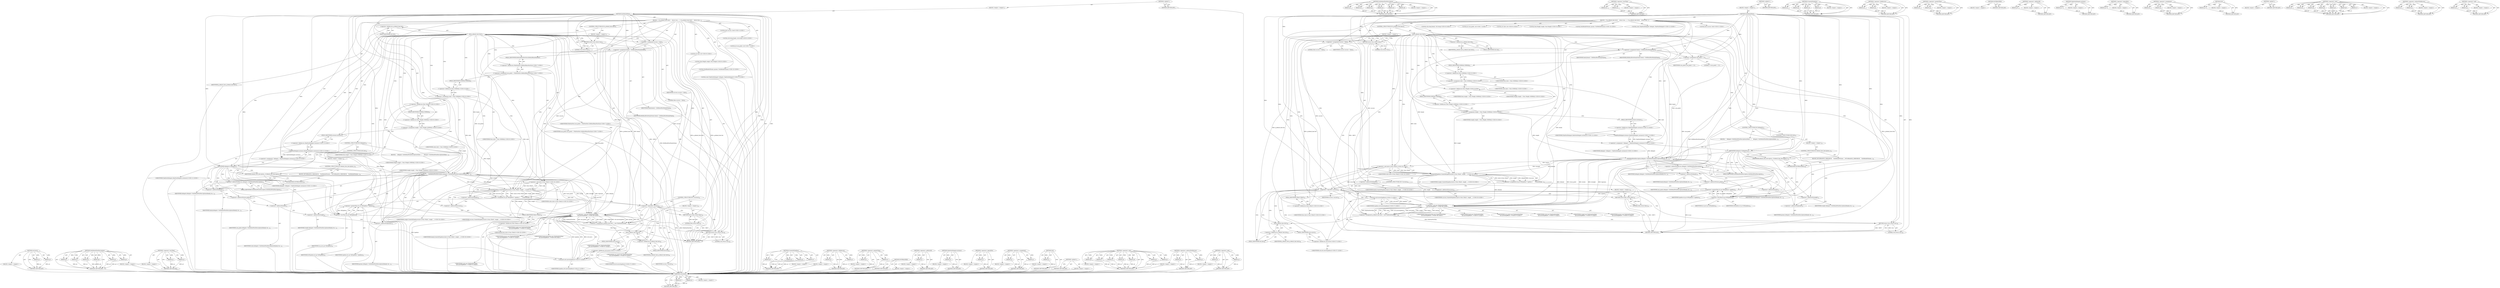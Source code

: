 digraph "&lt;operator&gt;.and" {
vulnerable_223 [label=<(METHOD,std.move)>];
vulnerable_224 [label=<(PARAM,p1)>];
vulnerable_225 [label=<(PARAM,p2)>];
vulnerable_226 [label=<(BLOCK,&lt;empty&gt;,&lt;empty&gt;)>];
vulnerable_227 [label=<(METHOD_RETURN,ANY)>];
vulnerable_166 [label=<(METHOD,GetDefaultFontDescription)>];
vulnerable_167 [label=<(PARAM,p1)>];
vulnerable_168 [label=<(PARAM,p2)>];
vulnerable_169 [label=<(PARAM,p3)>];
vulnerable_170 [label=<(PARAM,p4)>];
vulnerable_171 [label=<(PARAM,p5)>];
vulnerable_172 [label=<(PARAM,p6)>];
vulnerable_173 [label=<(BLOCK,&lt;empty&gt;,&lt;empty&gt;)>];
vulnerable_174 [label=<(METHOD_RETURN,ANY)>];
vulnerable_192 [label=<(METHOD,&lt;operator&gt;.lessThan)>];
vulnerable_193 [label=<(PARAM,p1)>];
vulnerable_194 [label=<(PARAM,p2)>];
vulnerable_195 [label=<(BLOCK,&lt;empty&gt;,&lt;empty&gt;)>];
vulnerable_196 [label=<(METHOD_RETURN,ANY)>];
vulnerable_6 [label=<(METHOD,&lt;global&gt;)<SUB>1</SUB>>];
vulnerable_7 [label=<(BLOCK,&lt;empty&gt;,&lt;empty&gt;)<SUB>1</SUB>>];
vulnerable_8 [label=<(METHOD,InitDefaultFont)<SUB>1</SUB>>];
vulnerable_9 [label=<(BLOCK,{
  if (g_default_font.Get())
    return true;
...,{
  if (g_default_font.Get())
    return true;
...)<SUB>1</SUB>>];
vulnerable_10 [label=<(CONTROL_STRUCTURE,IF,if (g_default_font.Get()))<SUB>2</SUB>>];
vulnerable_11 [label=<(Get,g_default_font.Get())<SUB>2</SUB>>];
vulnerable_12 [label=<(&lt;operator&gt;.fieldAccess,g_default_font.Get)<SUB>2</SUB>>];
vulnerable_13 [label=<(IDENTIFIER,g_default_font,g_default_font.Get())<SUB>2</SUB>>];
vulnerable_14 [label=<(FIELD_IDENTIFIER,Get,Get)<SUB>2</SUB>>];
vulnerable_15 [label=<(BLOCK,&lt;empty&gt;,&lt;empty&gt;)<SUB>3</SUB>>];
vulnerable_16 [label=<(RETURN,return true;,return true;)<SUB>3</SUB>>];
vulnerable_17 [label=<(LITERAL,true,return true;)<SUB>3</SUB>>];
vulnerable_18 [label="<(LOCAL,bool success: bool)<SUB>5</SUB>>"];
vulnerable_19 [label=<(&lt;operator&gt;.assignment,success = false)<SUB>5</SUB>>];
vulnerable_20 [label=<(IDENTIFIER,success,success = false)<SUB>5</SUB>>];
vulnerable_21 [label=<(LITERAL,false,success = false)<SUB>5</SUB>>];
vulnerable_22 [label="<(LOCAL,std.string family: std.string)<SUB>6</SUB>>"];
vulnerable_23 [label=<(&lt;operator&gt;.assignment,family = kFallbackFontFamilyName)<SUB>6</SUB>>];
vulnerable_24 [label=<(IDENTIFIER,family,family = kFallbackFontFamilyName)<SUB>6</SUB>>];
vulnerable_25 [label=<(IDENTIFIER,kFallbackFontFamilyName,family = kFallbackFontFamilyName)<SUB>6</SUB>>];
vulnerable_26 [label="<(LOCAL,int size_pixels: int)<SUB>7</SUB>>"];
vulnerable_27 [label=<(&lt;operator&gt;.assignment,size_pixels = 12)<SUB>7</SUB>>];
vulnerable_28 [label=<(IDENTIFIER,size_pixels,size_pixels = 12)<SUB>7</SUB>>];
vulnerable_29 [label=<(LITERAL,12,size_pixels = 12)<SUB>7</SUB>>];
vulnerable_30 [label="<(LOCAL,int style: int)<SUB>8</SUB>>"];
vulnerable_31 [label="<(&lt;operator&gt;.assignment,style = Font::NORMAL)<SUB>8</SUB>>"];
vulnerable_32 [label="<(IDENTIFIER,style,style = Font::NORMAL)<SUB>8</SUB>>"];
vulnerable_33 [label="<(&lt;operator&gt;.fieldAccess,Font::NORMAL)<SUB>8</SUB>>"];
vulnerable_34 [label="<(IDENTIFIER,Font,style = Font::NORMAL)<SUB>8</SUB>>"];
vulnerable_35 [label=<(FIELD_IDENTIFIER,NORMAL,NORMAL)<SUB>8</SUB>>];
vulnerable_36 [label="<(LOCAL,Font.Weight weight: Font.Weight)<SUB>9</SUB>>"];
vulnerable_37 [label="<(&lt;operator&gt;.assignment,weight = Font::Weight::NORMAL)<SUB>9</SUB>>"];
vulnerable_38 [label="<(IDENTIFIER,weight,weight = Font::Weight::NORMAL)<SUB>9</SUB>>"];
vulnerable_39 [label="<(&lt;operator&gt;.fieldAccess,Font::Weight::NORMAL)<SUB>9</SUB>>"];
vulnerable_40 [label="<(&lt;operator&gt;.fieldAccess,Font::Weight)<SUB>9</SUB>>"];
vulnerable_41 [label="<(IDENTIFIER,Font,weight = Font::Weight::NORMAL)<SUB>9</SUB>>"];
vulnerable_42 [label="<(IDENTIFIER,Weight,weight = Font::Weight::NORMAL)<SUB>9</SUB>>"];
vulnerable_43 [label=<(FIELD_IDENTIFIER,NORMAL,NORMAL)<SUB>9</SUB>>];
vulnerable_44 [label="<(LOCAL,FontRenderParams params: FontRenderParams)<SUB>10</SUB>>"];
vulnerable_45 [label="<(LOCAL,const SkiaFontDelegate* delegate: SkiaFontDelegate*)<SUB>12</SUB>>"];
vulnerable_46 [label="<(&lt;operator&gt;.assignment,* delegate = SkiaFontDelegate::instance())<SUB>12</SUB>>"];
vulnerable_47 [label="<(IDENTIFIER,delegate,* delegate = SkiaFontDelegate::instance())<SUB>12</SUB>>"];
vulnerable_48 [label="<(SkiaFontDelegate.instance,SkiaFontDelegate::instance())<SUB>12</SUB>>"];
vulnerable_49 [label="<(&lt;operator&gt;.fieldAccess,SkiaFontDelegate::instance)<SUB>12</SUB>>"];
vulnerable_50 [label="<(IDENTIFIER,SkiaFontDelegate,SkiaFontDelegate::instance())<SUB>12</SUB>>"];
vulnerable_51 [label=<(FIELD_IDENTIFIER,instance,instance)<SUB>12</SUB>>];
vulnerable_52 [label=<(CONTROL_STRUCTURE,IF,if (delegate))<SUB>13</SUB>>];
vulnerable_53 [label=<(IDENTIFIER,delegate,if (delegate))<SUB>13</SUB>>];
vulnerable_54 [label=<(BLOCK,{
    delegate-&gt;GetDefaultFontDescription(&amp;fami...,{
    delegate-&gt;GetDefaultFontDescription(&amp;fami...)<SUB>13</SUB>>];
vulnerable_55 [label=<(GetDefaultFontDescription,delegate-&gt;GetDefaultFontDescription(&amp;family, &amp;s...)<SUB>14</SUB>>];
vulnerable_56 [label=<(&lt;operator&gt;.indirectFieldAccess,delegate-&gt;GetDefaultFontDescription)<SUB>14</SUB>>];
vulnerable_57 [label=<(IDENTIFIER,delegate,delegate-&gt;GetDefaultFontDescription(&amp;family, &amp;s...)<SUB>14</SUB>>];
vulnerable_58 [label=<(FIELD_IDENTIFIER,GetDefaultFontDescription,GetDefaultFontDescription)<SUB>14</SUB>>];
vulnerable_59 [label=<(&lt;operator&gt;.addressOf,&amp;family)<SUB>14</SUB>>];
vulnerable_60 [label=<(IDENTIFIER,family,delegate-&gt;GetDefaultFontDescription(&amp;family, &amp;s...)<SUB>14</SUB>>];
vulnerable_61 [label=<(&lt;operator&gt;.addressOf,&amp;size_pixels)<SUB>14</SUB>>];
vulnerable_62 [label=<(IDENTIFIER,size_pixels,delegate-&gt;GetDefaultFontDescription(&amp;family, &amp;s...)<SUB>14</SUB>>];
vulnerable_63 [label=<(&lt;operator&gt;.addressOf,&amp;style)<SUB>14</SUB>>];
vulnerable_64 [label=<(IDENTIFIER,style,delegate-&gt;GetDefaultFontDescription(&amp;family, &amp;s...)<SUB>14</SUB>>];
vulnerable_65 [label=<(&lt;operator&gt;.addressOf,&amp;weight)<SUB>14</SUB>>];
vulnerable_66 [label=<(IDENTIFIER,weight,delegate-&gt;GetDefaultFontDescription(&amp;family, &amp;s...)<SUB>14</SUB>>];
vulnerable_67 [label=<(&lt;operator&gt;.addressOf,&amp;params)<SUB>15</SUB>>];
vulnerable_68 [label=<(IDENTIFIER,params,delegate-&gt;GetDefaultFontDescription(&amp;family, &amp;s...)<SUB>15</SUB>>];
vulnerable_69 [label=<(CONTROL_STRUCTURE,ELSE,else)<SUB>16</SUB>>];
vulnerable_70 [label=<(BLOCK,&lt;empty&gt;,&lt;empty&gt;)<SUB>16</SUB>>];
vulnerable_71 [label=<(CONTROL_STRUCTURE,IF,if (default_font_description_))<SUB>16</SUB>>];
vulnerable_72 [label=<(IDENTIFIER,default_font_description_,if (default_font_description_))<SUB>16</SUB>>];
vulnerable_73 [label=<(BLOCK,{
#if defined(OS_CHROMEOS)
    FontRenderParams...,{
#if defined(OS_CHROMEOS)
    FontRenderParams...)<SUB>16</SUB>>];
vulnerable_74 [label=<(NOTREACHED,NOTREACHED())<SUB>28</SUB>>];
vulnerable_75 [label=<(&lt;operator&gt;.assignment,sk_sp&lt;SkTypeface&gt; typeface =
      CreateSkType...)<SUB>32</SUB>>];
vulnerable_76 [label=<(&lt;operator&gt;.greaterThan,sk_sp&lt;SkTypeface&gt; typeface)<SUB>32</SUB>>];
vulnerable_77 [label=<(&lt;operator&gt;.lessThan,sk_sp&lt;SkTypeface)<SUB>32</SUB>>];
vulnerable_78 [label=<(IDENTIFIER,sk_sp,sk_sp&lt;SkTypeface)<SUB>32</SUB>>];
vulnerable_79 [label=<(IDENTIFIER,SkTypeface,sk_sp&lt;SkTypeface)<SUB>32</SUB>>];
vulnerable_80 [label=<(IDENTIFIER,typeface,sk_sp&lt;SkTypeface&gt; typeface)<SUB>32</SUB>>];
vulnerable_81 [label="<(CreateSkTypeface,CreateSkTypeface(style &amp; Font::ITALIC, weight, ...)<SUB>33</SUB>>"];
vulnerable_82 [label="<(&lt;operator&gt;.and,style &amp; Font::ITALIC)<SUB>33</SUB>>"];
vulnerable_83 [label="<(IDENTIFIER,style,style &amp; Font::ITALIC)<SUB>33</SUB>>"];
vulnerable_84 [label="<(&lt;operator&gt;.fieldAccess,Font::ITALIC)<SUB>33</SUB>>"];
vulnerable_85 [label="<(IDENTIFIER,Font,style &amp; Font::ITALIC)<SUB>33</SUB>>"];
vulnerable_86 [label=<(FIELD_IDENTIFIER,ITALIC,ITALIC)<SUB>33</SUB>>];
vulnerable_87 [label="<(IDENTIFIER,weight,CreateSkTypeface(style &amp; Font::ITALIC, weight, ...)<SUB>33</SUB>>"];
vulnerable_88 [label=<(&lt;operator&gt;.addressOf,&amp;family)<SUB>33</SUB>>];
vulnerable_89 [label="<(IDENTIFIER,family,CreateSkTypeface(style &amp; Font::ITALIC, weight, ...)<SUB>33</SUB>>"];
vulnerable_90 [label=<(&lt;operator&gt;.addressOf,&amp;success)<SUB>33</SUB>>];
vulnerable_91 [label="<(IDENTIFIER,success,CreateSkTypeface(style &amp; Font::ITALIC, weight, ...)<SUB>33</SUB>>"];
vulnerable_92 [label=<(CONTROL_STRUCTURE,IF,if (!success))<SUB>34</SUB>>];
vulnerable_93 [label=<(&lt;operator&gt;.logicalNot,!success)<SUB>34</SUB>>];
vulnerable_94 [label=<(IDENTIFIER,success,!success)<SUB>34</SUB>>];
vulnerable_95 [label=<(BLOCK,&lt;empty&gt;,&lt;empty&gt;)<SUB>35</SUB>>];
vulnerable_96 [label=<(RETURN,return false;,return false;)<SUB>35</SUB>>];
vulnerable_97 [label=<(LITERAL,false,return false;)<SUB>35</SUB>>];
vulnerable_98 [label=<(&lt;operator&gt;.assignment,g_default_font.Get() = new PlatformFontSkia(
  ...)<SUB>36</SUB>>];
vulnerable_99 [label=<(Get,g_default_font.Get())<SUB>36</SUB>>];
vulnerable_100 [label=<(&lt;operator&gt;.fieldAccess,g_default_font.Get)<SUB>36</SUB>>];
vulnerable_101 [label=<(IDENTIFIER,g_default_font,g_default_font.Get())<SUB>36</SUB>>];
vulnerable_102 [label=<(FIELD_IDENTIFIER,Get,Get)<SUB>36</SUB>>];
vulnerable_103 [label="<(&lt;operator&gt;.new,new PlatformFontSkia(
      std::move(typeface)...)<SUB>36</SUB>>"];
vulnerable_104 [label="<(IDENTIFIER,PlatformFontSkia,new PlatformFontSkia(
      std::move(typeface)...)<SUB>36</SUB>>"];
vulnerable_105 [label="<(std.move,std::move(typeface))<SUB>37</SUB>>"];
vulnerable_106 [label="<(&lt;operator&gt;.fieldAccess,std::move)<SUB>37</SUB>>"];
vulnerable_107 [label="<(IDENTIFIER,std,std::move(typeface))<SUB>37</SUB>>"];
vulnerable_108 [label=<(FIELD_IDENTIFIER,move,move)<SUB>37</SUB>>];
vulnerable_109 [label="<(IDENTIFIER,typeface,std::move(typeface))<SUB>37</SUB>>"];
vulnerable_110 [label="<(IDENTIFIER,family,new PlatformFontSkia(
      std::move(typeface)...)<SUB>37</SUB>>"];
vulnerable_111 [label="<(IDENTIFIER,size_pixels,new PlatformFontSkia(
      std::move(typeface)...)<SUB>37</SUB>>"];
vulnerable_112 [label="<(IDENTIFIER,style,new PlatformFontSkia(
      std::move(typeface)...)<SUB>37</SUB>>"];
vulnerable_113 [label="<(IDENTIFIER,weight,new PlatformFontSkia(
      std::move(typeface)...)<SUB>37</SUB>>"];
vulnerable_114 [label="<(IDENTIFIER,params,new PlatformFontSkia(
      std::move(typeface)...)<SUB>37</SUB>>"];
vulnerable_115 [label=<(RETURN,return true;,return true;)<SUB>38</SUB>>];
vulnerable_116 [label=<(LITERAL,true,return true;)<SUB>38</SUB>>];
vulnerable_117 [label=<(METHOD_RETURN,bool)<SUB>1</SUB>>];
vulnerable_119 [label=<(METHOD_RETURN,ANY)<SUB>1</SUB>>];
vulnerable_197 [label=<(METHOD,CreateSkTypeface)>];
vulnerable_198 [label=<(PARAM,p1)>];
vulnerable_199 [label=<(PARAM,p2)>];
vulnerable_200 [label=<(PARAM,p3)>];
vulnerable_201 [label=<(PARAM,p4)>];
vulnerable_202 [label=<(BLOCK,&lt;empty&gt;,&lt;empty&gt;)>];
vulnerable_203 [label=<(METHOD_RETURN,ANY)>];
vulnerable_152 [label=<(METHOD,&lt;operator&gt;.fieldAccess)>];
vulnerable_153 [label=<(PARAM,p1)>];
vulnerable_154 [label=<(PARAM,p2)>];
vulnerable_155 [label=<(BLOCK,&lt;empty&gt;,&lt;empty&gt;)>];
vulnerable_156 [label=<(METHOD_RETURN,ANY)>];
vulnerable_187 [label=<(METHOD,&lt;operator&gt;.greaterThan)>];
vulnerable_188 [label=<(PARAM,p1)>];
vulnerable_189 [label=<(PARAM,p2)>];
vulnerable_190 [label=<(BLOCK,&lt;empty&gt;,&lt;empty&gt;)>];
vulnerable_191 [label=<(METHOD_RETURN,ANY)>];
vulnerable_184 [label=<(METHOD,NOTREACHED)>];
vulnerable_185 [label=<(BLOCK,&lt;empty&gt;,&lt;empty&gt;)>];
vulnerable_186 [label=<(METHOD_RETURN,ANY)>];
vulnerable_180 [label=<(METHOD,&lt;operator&gt;.addressOf)>];
vulnerable_181 [label=<(PARAM,p1)>];
vulnerable_182 [label=<(BLOCK,&lt;empty&gt;,&lt;empty&gt;)>];
vulnerable_183 [label=<(METHOD_RETURN,ANY)>];
vulnerable_162 [label=<(METHOD,SkiaFontDelegate.instance)>];
vulnerable_163 [label=<(PARAM,p1)>];
vulnerable_164 [label=<(BLOCK,&lt;empty&gt;,&lt;empty&gt;)>];
vulnerable_165 [label=<(METHOD_RETURN,ANY)>];
vulnerable_209 [label=<(METHOD,&lt;operator&gt;.logicalNot)>];
vulnerable_210 [label=<(PARAM,p1)>];
vulnerable_211 [label=<(BLOCK,&lt;empty&gt;,&lt;empty&gt;)>];
vulnerable_212 [label=<(METHOD_RETURN,ANY)>];
vulnerable_157 [label=<(METHOD,&lt;operator&gt;.assignment)>];
vulnerable_158 [label=<(PARAM,p1)>];
vulnerable_159 [label=<(PARAM,p2)>];
vulnerable_160 [label=<(BLOCK,&lt;empty&gt;,&lt;empty&gt;)>];
vulnerable_161 [label=<(METHOD_RETURN,ANY)>];
vulnerable_148 [label=<(METHOD,Get)>];
vulnerable_149 [label=<(PARAM,p1)>];
vulnerable_150 [label=<(BLOCK,&lt;empty&gt;,&lt;empty&gt;)>];
vulnerable_151 [label=<(METHOD_RETURN,ANY)>];
vulnerable_142 [label=<(METHOD,&lt;global&gt;)<SUB>1</SUB>>];
vulnerable_143 [label=<(BLOCK,&lt;empty&gt;,&lt;empty&gt;)>];
vulnerable_144 [label=<(METHOD_RETURN,ANY)>];
vulnerable_213 [label=<(METHOD,&lt;operator&gt;.new)>];
vulnerable_214 [label=<(PARAM,p1)>];
vulnerable_215 [label=<(PARAM,p2)>];
vulnerable_216 [label=<(PARAM,p3)>];
vulnerable_217 [label=<(PARAM,p4)>];
vulnerable_218 [label=<(PARAM,p5)>];
vulnerable_219 [label=<(PARAM,p6)>];
vulnerable_220 [label=<(PARAM,p7)>];
vulnerable_221 [label=<(BLOCK,&lt;empty&gt;,&lt;empty&gt;)>];
vulnerable_222 [label=<(METHOD_RETURN,ANY)>];
vulnerable_175 [label=<(METHOD,&lt;operator&gt;.indirectFieldAccess)>];
vulnerable_176 [label=<(PARAM,p1)>];
vulnerable_177 [label=<(PARAM,p2)>];
vulnerable_178 [label=<(BLOCK,&lt;empty&gt;,&lt;empty&gt;)>];
vulnerable_179 [label=<(METHOD_RETURN,ANY)>];
vulnerable_204 [label=<(METHOD,&lt;operator&gt;.and)>];
vulnerable_205 [label=<(PARAM,p1)>];
vulnerable_206 [label=<(PARAM,p2)>];
vulnerable_207 [label=<(BLOCK,&lt;empty&gt;,&lt;empty&gt;)>];
vulnerable_208 [label=<(METHOD_RETURN,ANY)>];
fixed_225 [label=<(METHOD,std.move)>];
fixed_226 [label=<(PARAM,p1)>];
fixed_227 [label=<(PARAM,p2)>];
fixed_228 [label=<(BLOCK,&lt;empty&gt;,&lt;empty&gt;)>];
fixed_229 [label=<(METHOD_RETURN,ANY)>];
fixed_168 [label=<(METHOD,GetDefaultFontDescription)>];
fixed_169 [label=<(PARAM,p1)>];
fixed_170 [label=<(PARAM,p2)>];
fixed_171 [label=<(PARAM,p3)>];
fixed_172 [label=<(PARAM,p4)>];
fixed_173 [label=<(PARAM,p5)>];
fixed_174 [label=<(PARAM,p6)>];
fixed_175 [label=<(BLOCK,&lt;empty&gt;,&lt;empty&gt;)>];
fixed_176 [label=<(METHOD_RETURN,ANY)>];
fixed_194 [label=<(METHOD,&lt;operator&gt;.lessThan)>];
fixed_195 [label=<(PARAM,p1)>];
fixed_196 [label=<(PARAM,p2)>];
fixed_197 [label=<(BLOCK,&lt;empty&gt;,&lt;empty&gt;)>];
fixed_198 [label=<(METHOD_RETURN,ANY)>];
fixed_6 [label=<(METHOD,&lt;global&gt;)<SUB>1</SUB>>];
fixed_7 [label=<(BLOCK,&lt;empty&gt;,&lt;empty&gt;)<SUB>1</SUB>>];
fixed_8 [label=<(METHOD,InitDefaultFont)<SUB>1</SUB>>];
fixed_9 [label=<(BLOCK,{
  if (g_default_font.Get())
    return true;
...,{
  if (g_default_font.Get())
    return true;
...)<SUB>1</SUB>>];
fixed_10 [label=<(CONTROL_STRUCTURE,IF,if (g_default_font.Get()))<SUB>2</SUB>>];
fixed_11 [label=<(Get,g_default_font.Get())<SUB>2</SUB>>];
fixed_12 [label=<(&lt;operator&gt;.fieldAccess,g_default_font.Get)<SUB>2</SUB>>];
fixed_13 [label=<(IDENTIFIER,g_default_font,g_default_font.Get())<SUB>2</SUB>>];
fixed_14 [label=<(FIELD_IDENTIFIER,Get,Get)<SUB>2</SUB>>];
fixed_15 [label=<(BLOCK,&lt;empty&gt;,&lt;empty&gt;)<SUB>3</SUB>>];
fixed_16 [label=<(RETURN,return true;,return true;)<SUB>3</SUB>>];
fixed_17 [label=<(LITERAL,true,return true;)<SUB>3</SUB>>];
fixed_18 [label="<(LOCAL,bool success: bool)<SUB>5</SUB>>"];
fixed_19 [label=<(&lt;operator&gt;.assignment,success = false)<SUB>5</SUB>>];
fixed_20 [label=<(IDENTIFIER,success,success = false)<SUB>5</SUB>>];
fixed_21 [label=<(LITERAL,false,success = false)<SUB>5</SUB>>];
fixed_22 [label="<(LOCAL,std.string family: std.string)<SUB>6</SUB>>"];
fixed_23 [label=<(&lt;operator&gt;.assignment,family = kFallbackFontFamilyName)<SUB>6</SUB>>];
fixed_24 [label=<(IDENTIFIER,family,family = kFallbackFontFamilyName)<SUB>6</SUB>>];
fixed_25 [label=<(IDENTIFIER,kFallbackFontFamilyName,family = kFallbackFontFamilyName)<SUB>6</SUB>>];
fixed_26 [label="<(LOCAL,int size_pixels: int)<SUB>7</SUB>>"];
fixed_27 [label="<(&lt;operator&gt;.assignment,size_pixels = PlatformFont::kDefaultBaseFontSize)<SUB>7</SUB>>"];
fixed_28 [label="<(IDENTIFIER,size_pixels,size_pixels = PlatformFont::kDefaultBaseFontSize)<SUB>7</SUB>>"];
fixed_29 [label="<(&lt;operator&gt;.fieldAccess,PlatformFont::kDefaultBaseFontSize)<SUB>7</SUB>>"];
fixed_30 [label="<(IDENTIFIER,PlatformFont,size_pixels = PlatformFont::kDefaultBaseFontSize)<SUB>7</SUB>>"];
fixed_31 [label=<(FIELD_IDENTIFIER,kDefaultBaseFontSize,kDefaultBaseFontSize)<SUB>7</SUB>>];
fixed_32 [label="<(LOCAL,int style: int)<SUB>8</SUB>>"];
fixed_33 [label="<(&lt;operator&gt;.assignment,style = Font::NORMAL)<SUB>8</SUB>>"];
fixed_34 [label="<(IDENTIFIER,style,style = Font::NORMAL)<SUB>8</SUB>>"];
fixed_35 [label="<(&lt;operator&gt;.fieldAccess,Font::NORMAL)<SUB>8</SUB>>"];
fixed_36 [label="<(IDENTIFIER,Font,style = Font::NORMAL)<SUB>8</SUB>>"];
fixed_37 [label=<(FIELD_IDENTIFIER,NORMAL,NORMAL)<SUB>8</SUB>>];
fixed_38 [label="<(LOCAL,Font.Weight weight: Font.Weight)<SUB>9</SUB>>"];
fixed_39 [label="<(&lt;operator&gt;.assignment,weight = Font::Weight::NORMAL)<SUB>9</SUB>>"];
fixed_40 [label="<(IDENTIFIER,weight,weight = Font::Weight::NORMAL)<SUB>9</SUB>>"];
fixed_41 [label="<(&lt;operator&gt;.fieldAccess,Font::Weight::NORMAL)<SUB>9</SUB>>"];
fixed_42 [label="<(&lt;operator&gt;.fieldAccess,Font::Weight)<SUB>9</SUB>>"];
fixed_43 [label="<(IDENTIFIER,Font,weight = Font::Weight::NORMAL)<SUB>9</SUB>>"];
fixed_44 [label="<(IDENTIFIER,Weight,weight = Font::Weight::NORMAL)<SUB>9</SUB>>"];
fixed_45 [label=<(FIELD_IDENTIFIER,NORMAL,NORMAL)<SUB>9</SUB>>];
fixed_46 [label="<(LOCAL,FontRenderParams params: FontRenderParams)<SUB>10</SUB>>"];
fixed_47 [label="<(LOCAL,const SkiaFontDelegate* delegate: SkiaFontDelegate*)<SUB>12</SUB>>"];
fixed_48 [label="<(&lt;operator&gt;.assignment,* delegate = SkiaFontDelegate::instance())<SUB>12</SUB>>"];
fixed_49 [label="<(IDENTIFIER,delegate,* delegate = SkiaFontDelegate::instance())<SUB>12</SUB>>"];
fixed_50 [label="<(SkiaFontDelegate.instance,SkiaFontDelegate::instance())<SUB>12</SUB>>"];
fixed_51 [label="<(&lt;operator&gt;.fieldAccess,SkiaFontDelegate::instance)<SUB>12</SUB>>"];
fixed_52 [label="<(IDENTIFIER,SkiaFontDelegate,SkiaFontDelegate::instance())<SUB>12</SUB>>"];
fixed_53 [label=<(FIELD_IDENTIFIER,instance,instance)<SUB>12</SUB>>];
fixed_54 [label=<(CONTROL_STRUCTURE,IF,if (delegate))<SUB>13</SUB>>];
fixed_55 [label=<(IDENTIFIER,delegate,if (delegate))<SUB>13</SUB>>];
fixed_56 [label=<(BLOCK,{
    delegate-&gt;GetDefaultFontDescription(&amp;fami...,{
    delegate-&gt;GetDefaultFontDescription(&amp;fami...)<SUB>13</SUB>>];
fixed_57 [label=<(GetDefaultFontDescription,delegate-&gt;GetDefaultFontDescription(&amp;family, &amp;s...)<SUB>14</SUB>>];
fixed_58 [label=<(&lt;operator&gt;.indirectFieldAccess,delegate-&gt;GetDefaultFontDescription)<SUB>14</SUB>>];
fixed_59 [label=<(IDENTIFIER,delegate,delegate-&gt;GetDefaultFontDescription(&amp;family, &amp;s...)<SUB>14</SUB>>];
fixed_60 [label=<(FIELD_IDENTIFIER,GetDefaultFontDescription,GetDefaultFontDescription)<SUB>14</SUB>>];
fixed_61 [label=<(&lt;operator&gt;.addressOf,&amp;family)<SUB>14</SUB>>];
fixed_62 [label=<(IDENTIFIER,family,delegate-&gt;GetDefaultFontDescription(&amp;family, &amp;s...)<SUB>14</SUB>>];
fixed_63 [label=<(&lt;operator&gt;.addressOf,&amp;size_pixels)<SUB>14</SUB>>];
fixed_64 [label=<(IDENTIFIER,size_pixels,delegate-&gt;GetDefaultFontDescription(&amp;family, &amp;s...)<SUB>14</SUB>>];
fixed_65 [label=<(&lt;operator&gt;.addressOf,&amp;style)<SUB>14</SUB>>];
fixed_66 [label=<(IDENTIFIER,style,delegate-&gt;GetDefaultFontDescription(&amp;family, &amp;s...)<SUB>14</SUB>>];
fixed_67 [label=<(&lt;operator&gt;.addressOf,&amp;weight)<SUB>14</SUB>>];
fixed_68 [label=<(IDENTIFIER,weight,delegate-&gt;GetDefaultFontDescription(&amp;family, &amp;s...)<SUB>14</SUB>>];
fixed_69 [label=<(&lt;operator&gt;.addressOf,&amp;params)<SUB>15</SUB>>];
fixed_70 [label=<(IDENTIFIER,params,delegate-&gt;GetDefaultFontDescription(&amp;family, &amp;s...)<SUB>15</SUB>>];
fixed_71 [label=<(CONTROL_STRUCTURE,ELSE,else)<SUB>16</SUB>>];
fixed_72 [label=<(BLOCK,&lt;empty&gt;,&lt;empty&gt;)<SUB>16</SUB>>];
fixed_73 [label=<(CONTROL_STRUCTURE,IF,if (default_font_description_))<SUB>16</SUB>>];
fixed_74 [label=<(IDENTIFIER,default_font_description_,if (default_font_description_))<SUB>16</SUB>>];
fixed_75 [label=<(BLOCK,{
#if defined(OS_CHROMEOS)
    FontRenderParams...,{
#if defined(OS_CHROMEOS)
    FontRenderParams...)<SUB>16</SUB>>];
fixed_76 [label=<(NOTREACHED,NOTREACHED())<SUB>28</SUB>>];
fixed_77 [label=<(&lt;operator&gt;.assignment,sk_sp&lt;SkTypeface&gt; typeface =
      CreateSkType...)<SUB>32</SUB>>];
fixed_78 [label=<(&lt;operator&gt;.greaterThan,sk_sp&lt;SkTypeface&gt; typeface)<SUB>32</SUB>>];
fixed_79 [label=<(&lt;operator&gt;.lessThan,sk_sp&lt;SkTypeface)<SUB>32</SUB>>];
fixed_80 [label=<(IDENTIFIER,sk_sp,sk_sp&lt;SkTypeface)<SUB>32</SUB>>];
fixed_81 [label=<(IDENTIFIER,SkTypeface,sk_sp&lt;SkTypeface)<SUB>32</SUB>>];
fixed_82 [label=<(IDENTIFIER,typeface,sk_sp&lt;SkTypeface&gt; typeface)<SUB>32</SUB>>];
fixed_83 [label="<(CreateSkTypeface,CreateSkTypeface(style &amp; Font::ITALIC, weight, ...)<SUB>33</SUB>>"];
fixed_84 [label="<(&lt;operator&gt;.and,style &amp; Font::ITALIC)<SUB>33</SUB>>"];
fixed_85 [label="<(IDENTIFIER,style,style &amp; Font::ITALIC)<SUB>33</SUB>>"];
fixed_86 [label="<(&lt;operator&gt;.fieldAccess,Font::ITALIC)<SUB>33</SUB>>"];
fixed_87 [label="<(IDENTIFIER,Font,style &amp; Font::ITALIC)<SUB>33</SUB>>"];
fixed_88 [label=<(FIELD_IDENTIFIER,ITALIC,ITALIC)<SUB>33</SUB>>];
fixed_89 [label="<(IDENTIFIER,weight,CreateSkTypeface(style &amp; Font::ITALIC, weight, ...)<SUB>33</SUB>>"];
fixed_90 [label=<(&lt;operator&gt;.addressOf,&amp;family)<SUB>33</SUB>>];
fixed_91 [label="<(IDENTIFIER,family,CreateSkTypeface(style &amp; Font::ITALIC, weight, ...)<SUB>33</SUB>>"];
fixed_92 [label=<(&lt;operator&gt;.addressOf,&amp;success)<SUB>33</SUB>>];
fixed_93 [label="<(IDENTIFIER,success,CreateSkTypeface(style &amp; Font::ITALIC, weight, ...)<SUB>33</SUB>>"];
fixed_94 [label=<(CONTROL_STRUCTURE,IF,if (!success))<SUB>34</SUB>>];
fixed_95 [label=<(&lt;operator&gt;.logicalNot,!success)<SUB>34</SUB>>];
fixed_96 [label=<(IDENTIFIER,success,!success)<SUB>34</SUB>>];
fixed_97 [label=<(BLOCK,&lt;empty&gt;,&lt;empty&gt;)<SUB>35</SUB>>];
fixed_98 [label=<(RETURN,return false;,return false;)<SUB>35</SUB>>];
fixed_99 [label=<(LITERAL,false,return false;)<SUB>35</SUB>>];
fixed_100 [label=<(&lt;operator&gt;.assignment,g_default_font.Get() = new PlatformFontSkia(
  ...)<SUB>36</SUB>>];
fixed_101 [label=<(Get,g_default_font.Get())<SUB>36</SUB>>];
fixed_102 [label=<(&lt;operator&gt;.fieldAccess,g_default_font.Get)<SUB>36</SUB>>];
fixed_103 [label=<(IDENTIFIER,g_default_font,g_default_font.Get())<SUB>36</SUB>>];
fixed_104 [label=<(FIELD_IDENTIFIER,Get,Get)<SUB>36</SUB>>];
fixed_105 [label="<(&lt;operator&gt;.new,new PlatformFontSkia(
      std::move(typeface)...)<SUB>36</SUB>>"];
fixed_106 [label="<(IDENTIFIER,PlatformFontSkia,new PlatformFontSkia(
      std::move(typeface)...)<SUB>36</SUB>>"];
fixed_107 [label="<(std.move,std::move(typeface))<SUB>37</SUB>>"];
fixed_108 [label="<(&lt;operator&gt;.fieldAccess,std::move)<SUB>37</SUB>>"];
fixed_109 [label="<(IDENTIFIER,std,std::move(typeface))<SUB>37</SUB>>"];
fixed_110 [label=<(FIELD_IDENTIFIER,move,move)<SUB>37</SUB>>];
fixed_111 [label="<(IDENTIFIER,typeface,std::move(typeface))<SUB>37</SUB>>"];
fixed_112 [label="<(IDENTIFIER,family,new PlatformFontSkia(
      std::move(typeface)...)<SUB>37</SUB>>"];
fixed_113 [label="<(IDENTIFIER,size_pixels,new PlatformFontSkia(
      std::move(typeface)...)<SUB>37</SUB>>"];
fixed_114 [label="<(IDENTIFIER,style,new PlatformFontSkia(
      std::move(typeface)...)<SUB>37</SUB>>"];
fixed_115 [label="<(IDENTIFIER,weight,new PlatformFontSkia(
      std::move(typeface)...)<SUB>37</SUB>>"];
fixed_116 [label="<(IDENTIFIER,params,new PlatformFontSkia(
      std::move(typeface)...)<SUB>37</SUB>>"];
fixed_117 [label=<(RETURN,return true;,return true;)<SUB>38</SUB>>];
fixed_118 [label=<(LITERAL,true,return true;)<SUB>38</SUB>>];
fixed_119 [label=<(METHOD_RETURN,bool)<SUB>1</SUB>>];
fixed_121 [label=<(METHOD_RETURN,ANY)<SUB>1</SUB>>];
fixed_199 [label=<(METHOD,CreateSkTypeface)>];
fixed_200 [label=<(PARAM,p1)>];
fixed_201 [label=<(PARAM,p2)>];
fixed_202 [label=<(PARAM,p3)>];
fixed_203 [label=<(PARAM,p4)>];
fixed_204 [label=<(BLOCK,&lt;empty&gt;,&lt;empty&gt;)>];
fixed_205 [label=<(METHOD_RETURN,ANY)>];
fixed_154 [label=<(METHOD,&lt;operator&gt;.fieldAccess)>];
fixed_155 [label=<(PARAM,p1)>];
fixed_156 [label=<(PARAM,p2)>];
fixed_157 [label=<(BLOCK,&lt;empty&gt;,&lt;empty&gt;)>];
fixed_158 [label=<(METHOD_RETURN,ANY)>];
fixed_189 [label=<(METHOD,&lt;operator&gt;.greaterThan)>];
fixed_190 [label=<(PARAM,p1)>];
fixed_191 [label=<(PARAM,p2)>];
fixed_192 [label=<(BLOCK,&lt;empty&gt;,&lt;empty&gt;)>];
fixed_193 [label=<(METHOD_RETURN,ANY)>];
fixed_186 [label=<(METHOD,NOTREACHED)>];
fixed_187 [label=<(BLOCK,&lt;empty&gt;,&lt;empty&gt;)>];
fixed_188 [label=<(METHOD_RETURN,ANY)>];
fixed_182 [label=<(METHOD,&lt;operator&gt;.addressOf)>];
fixed_183 [label=<(PARAM,p1)>];
fixed_184 [label=<(BLOCK,&lt;empty&gt;,&lt;empty&gt;)>];
fixed_185 [label=<(METHOD_RETURN,ANY)>];
fixed_164 [label=<(METHOD,SkiaFontDelegate.instance)>];
fixed_165 [label=<(PARAM,p1)>];
fixed_166 [label=<(BLOCK,&lt;empty&gt;,&lt;empty&gt;)>];
fixed_167 [label=<(METHOD_RETURN,ANY)>];
fixed_211 [label=<(METHOD,&lt;operator&gt;.logicalNot)>];
fixed_212 [label=<(PARAM,p1)>];
fixed_213 [label=<(BLOCK,&lt;empty&gt;,&lt;empty&gt;)>];
fixed_214 [label=<(METHOD_RETURN,ANY)>];
fixed_159 [label=<(METHOD,&lt;operator&gt;.assignment)>];
fixed_160 [label=<(PARAM,p1)>];
fixed_161 [label=<(PARAM,p2)>];
fixed_162 [label=<(BLOCK,&lt;empty&gt;,&lt;empty&gt;)>];
fixed_163 [label=<(METHOD_RETURN,ANY)>];
fixed_150 [label=<(METHOD,Get)>];
fixed_151 [label=<(PARAM,p1)>];
fixed_152 [label=<(BLOCK,&lt;empty&gt;,&lt;empty&gt;)>];
fixed_153 [label=<(METHOD_RETURN,ANY)>];
fixed_144 [label=<(METHOD,&lt;global&gt;)<SUB>1</SUB>>];
fixed_145 [label=<(BLOCK,&lt;empty&gt;,&lt;empty&gt;)>];
fixed_146 [label=<(METHOD_RETURN,ANY)>];
fixed_215 [label=<(METHOD,&lt;operator&gt;.new)>];
fixed_216 [label=<(PARAM,p1)>];
fixed_217 [label=<(PARAM,p2)>];
fixed_218 [label=<(PARAM,p3)>];
fixed_219 [label=<(PARAM,p4)>];
fixed_220 [label=<(PARAM,p5)>];
fixed_221 [label=<(PARAM,p6)>];
fixed_222 [label=<(PARAM,p7)>];
fixed_223 [label=<(BLOCK,&lt;empty&gt;,&lt;empty&gt;)>];
fixed_224 [label=<(METHOD_RETURN,ANY)>];
fixed_177 [label=<(METHOD,&lt;operator&gt;.indirectFieldAccess)>];
fixed_178 [label=<(PARAM,p1)>];
fixed_179 [label=<(PARAM,p2)>];
fixed_180 [label=<(BLOCK,&lt;empty&gt;,&lt;empty&gt;)>];
fixed_181 [label=<(METHOD_RETURN,ANY)>];
fixed_206 [label=<(METHOD,&lt;operator&gt;.and)>];
fixed_207 [label=<(PARAM,p1)>];
fixed_208 [label=<(PARAM,p2)>];
fixed_209 [label=<(BLOCK,&lt;empty&gt;,&lt;empty&gt;)>];
fixed_210 [label=<(METHOD_RETURN,ANY)>];
vulnerable_223 -> vulnerable_224  [key=0, label="AST: "];
vulnerable_223 -> vulnerable_224  [key=1, label="DDG: "];
vulnerable_223 -> vulnerable_226  [key=0, label="AST: "];
vulnerable_223 -> vulnerable_225  [key=0, label="AST: "];
vulnerable_223 -> vulnerable_225  [key=1, label="DDG: "];
vulnerable_223 -> vulnerable_227  [key=0, label="AST: "];
vulnerable_223 -> vulnerable_227  [key=1, label="CFG: "];
vulnerable_224 -> vulnerable_227  [key=0, label="DDG: p1"];
vulnerable_225 -> vulnerable_227  [key=0, label="DDG: p2"];
vulnerable_166 -> vulnerable_167  [key=0, label="AST: "];
vulnerable_166 -> vulnerable_167  [key=1, label="DDG: "];
vulnerable_166 -> vulnerable_173  [key=0, label="AST: "];
vulnerable_166 -> vulnerable_168  [key=0, label="AST: "];
vulnerable_166 -> vulnerable_168  [key=1, label="DDG: "];
vulnerable_166 -> vulnerable_174  [key=0, label="AST: "];
vulnerable_166 -> vulnerable_174  [key=1, label="CFG: "];
vulnerable_166 -> vulnerable_169  [key=0, label="AST: "];
vulnerable_166 -> vulnerable_169  [key=1, label="DDG: "];
vulnerable_166 -> vulnerable_170  [key=0, label="AST: "];
vulnerable_166 -> vulnerable_170  [key=1, label="DDG: "];
vulnerable_166 -> vulnerable_171  [key=0, label="AST: "];
vulnerable_166 -> vulnerable_171  [key=1, label="DDG: "];
vulnerable_166 -> vulnerable_172  [key=0, label="AST: "];
vulnerable_166 -> vulnerable_172  [key=1, label="DDG: "];
vulnerable_167 -> vulnerable_174  [key=0, label="DDG: p1"];
vulnerable_168 -> vulnerable_174  [key=0, label="DDG: p2"];
vulnerable_169 -> vulnerable_174  [key=0, label="DDG: p3"];
vulnerable_170 -> vulnerable_174  [key=0, label="DDG: p4"];
vulnerable_171 -> vulnerable_174  [key=0, label="DDG: p5"];
vulnerable_172 -> vulnerable_174  [key=0, label="DDG: p6"];
vulnerable_192 -> vulnerable_193  [key=0, label="AST: "];
vulnerable_192 -> vulnerable_193  [key=1, label="DDG: "];
vulnerable_192 -> vulnerable_195  [key=0, label="AST: "];
vulnerable_192 -> vulnerable_194  [key=0, label="AST: "];
vulnerable_192 -> vulnerable_194  [key=1, label="DDG: "];
vulnerable_192 -> vulnerable_196  [key=0, label="AST: "];
vulnerable_192 -> vulnerable_196  [key=1, label="CFG: "];
vulnerable_193 -> vulnerable_196  [key=0, label="DDG: p1"];
vulnerable_194 -> vulnerable_196  [key=0, label="DDG: p2"];
vulnerable_6 -> vulnerable_7  [key=0, label="AST: "];
vulnerable_6 -> vulnerable_119  [key=0, label="AST: "];
vulnerable_6 -> vulnerable_119  [key=1, label="CFG: "];
vulnerable_7 -> vulnerable_8  [key=0, label="AST: "];
vulnerable_8 -> vulnerable_9  [key=0, label="AST: "];
vulnerable_8 -> vulnerable_117  [key=0, label="AST: "];
vulnerable_8 -> vulnerable_14  [key=0, label="CFG: "];
vulnerable_8 -> vulnerable_19  [key=0, label="DDG: "];
vulnerable_8 -> vulnerable_23  [key=0, label="DDG: "];
vulnerable_8 -> vulnerable_27  [key=0, label="DDG: "];
vulnerable_8 -> vulnerable_115  [key=0, label="DDG: "];
vulnerable_8 -> vulnerable_53  [key=0, label="DDG: "];
vulnerable_8 -> vulnerable_116  [key=0, label="DDG: "];
vulnerable_8 -> vulnerable_16  [key=0, label="DDG: "];
vulnerable_8 -> vulnerable_76  [key=0, label="DDG: "];
vulnerable_8 -> vulnerable_81  [key=0, label="DDG: "];
vulnerable_8 -> vulnerable_93  [key=0, label="DDG: "];
vulnerable_8 -> vulnerable_96  [key=0, label="DDG: "];
vulnerable_8 -> vulnerable_103  [key=0, label="DDG: "];
vulnerable_8 -> vulnerable_17  [key=0, label="DDG: "];
vulnerable_8 -> vulnerable_55  [key=0, label="DDG: "];
vulnerable_8 -> vulnerable_77  [key=0, label="DDG: "];
vulnerable_8 -> vulnerable_82  [key=0, label="DDG: "];
vulnerable_8 -> vulnerable_97  [key=0, label="DDG: "];
vulnerable_8 -> vulnerable_105  [key=0, label="DDG: "];
vulnerable_8 -> vulnerable_72  [key=0, label="DDG: "];
vulnerable_8 -> vulnerable_74  [key=0, label="DDG: "];
vulnerable_9 -> vulnerable_10  [key=0, label="AST: "];
vulnerable_9 -> vulnerable_18  [key=0, label="AST: "];
vulnerable_9 -> vulnerable_19  [key=0, label="AST: "];
vulnerable_9 -> vulnerable_22  [key=0, label="AST: "];
vulnerable_9 -> vulnerable_23  [key=0, label="AST: "];
vulnerable_9 -> vulnerable_26  [key=0, label="AST: "];
vulnerable_9 -> vulnerable_27  [key=0, label="AST: "];
vulnerable_9 -> vulnerable_30  [key=0, label="AST: "];
vulnerable_9 -> vulnerable_31  [key=0, label="AST: "];
vulnerable_9 -> vulnerable_36  [key=0, label="AST: "];
vulnerable_9 -> vulnerable_37  [key=0, label="AST: "];
vulnerable_9 -> vulnerable_44  [key=0, label="AST: "];
vulnerable_9 -> vulnerable_45  [key=0, label="AST: "];
vulnerable_9 -> vulnerable_46  [key=0, label="AST: "];
vulnerable_9 -> vulnerable_52  [key=0, label="AST: "];
vulnerable_9 -> vulnerable_75  [key=0, label="AST: "];
vulnerable_9 -> vulnerable_92  [key=0, label="AST: "];
vulnerable_9 -> vulnerable_98  [key=0, label="AST: "];
vulnerable_9 -> vulnerable_115  [key=0, label="AST: "];
vulnerable_10 -> vulnerable_11  [key=0, label="AST: "];
vulnerable_10 -> vulnerable_15  [key=0, label="AST: "];
vulnerable_11 -> vulnerable_12  [key=0, label="AST: "];
vulnerable_11 -> vulnerable_16  [key=0, label="CFG: "];
vulnerable_11 -> vulnerable_16  [key=1, label="CDG: "];
vulnerable_11 -> vulnerable_19  [key=0, label="CFG: "];
vulnerable_11 -> vulnerable_19  [key=1, label="CDG: "];
vulnerable_11 -> vulnerable_117  [key=0, label="DDG: g_default_font.Get"];
vulnerable_11 -> vulnerable_117  [key=1, label="DDG: g_default_font.Get()"];
vulnerable_11 -> vulnerable_99  [key=0, label="DDG: g_default_font.Get"];
vulnerable_11 -> vulnerable_48  [key=0, label="CDG: "];
vulnerable_11 -> vulnerable_49  [key=0, label="CDG: "];
vulnerable_11 -> vulnerable_77  [key=0, label="CDG: "];
vulnerable_11 -> vulnerable_51  [key=0, label="CDG: "];
vulnerable_11 -> vulnerable_75  [key=0, label="CDG: "];
vulnerable_11 -> vulnerable_37  [key=0, label="CDG: "];
vulnerable_11 -> vulnerable_46  [key=0, label="CDG: "];
vulnerable_11 -> vulnerable_81  [key=0, label="CDG: "];
vulnerable_11 -> vulnerable_84  [key=0, label="CDG: "];
vulnerable_11 -> vulnerable_27  [key=0, label="CDG: "];
vulnerable_11 -> vulnerable_40  [key=0, label="CDG: "];
vulnerable_11 -> vulnerable_76  [key=0, label="CDG: "];
vulnerable_11 -> vulnerable_35  [key=0, label="CDG: "];
vulnerable_11 -> vulnerable_82  [key=0, label="CDG: "];
vulnerable_11 -> vulnerable_93  [key=0, label="CDG: "];
vulnerable_11 -> vulnerable_90  [key=0, label="CDG: "];
vulnerable_11 -> vulnerable_43  [key=0, label="CDG: "];
vulnerable_11 -> vulnerable_33  [key=0, label="CDG: "];
vulnerable_11 -> vulnerable_23  [key=0, label="CDG: "];
vulnerable_11 -> vulnerable_53  [key=0, label="CDG: "];
vulnerable_11 -> vulnerable_88  [key=0, label="CDG: "];
vulnerable_11 -> vulnerable_39  [key=0, label="CDG: "];
vulnerable_11 -> vulnerable_31  [key=0, label="CDG: "];
vulnerable_11 -> vulnerable_86  [key=0, label="CDG: "];
vulnerable_12 -> vulnerable_13  [key=0, label="AST: "];
vulnerable_12 -> vulnerable_14  [key=0, label="AST: "];
vulnerable_12 -> vulnerable_11  [key=0, label="CFG: "];
vulnerable_14 -> vulnerable_12  [key=0, label="CFG: "];
vulnerable_15 -> vulnerable_16  [key=0, label="AST: "];
vulnerable_16 -> vulnerable_17  [key=0, label="AST: "];
vulnerable_16 -> vulnerable_117  [key=0, label="CFG: "];
vulnerable_16 -> vulnerable_117  [key=1, label="DDG: &lt;RET&gt;"];
vulnerable_17 -> vulnerable_16  [key=0, label="DDG: true"];
vulnerable_19 -> vulnerable_20  [key=0, label="AST: "];
vulnerable_19 -> vulnerable_21  [key=0, label="AST: "];
vulnerable_19 -> vulnerable_23  [key=0, label="CFG: "];
vulnerable_19 -> vulnerable_81  [key=0, label="DDG: success"];
vulnerable_19 -> vulnerable_93  [key=0, label="DDG: success"];
vulnerable_23 -> vulnerable_24  [key=0, label="AST: "];
vulnerable_23 -> vulnerable_25  [key=0, label="AST: "];
vulnerable_23 -> vulnerable_27  [key=0, label="CFG: "];
vulnerable_23 -> vulnerable_117  [key=0, label="DDG: kFallbackFontFamilyName"];
vulnerable_23 -> vulnerable_81  [key=0, label="DDG: family"];
vulnerable_23 -> vulnerable_103  [key=0, label="DDG: family"];
vulnerable_23 -> vulnerable_55  [key=0, label="DDG: family"];
vulnerable_27 -> vulnerable_28  [key=0, label="AST: "];
vulnerable_27 -> vulnerable_29  [key=0, label="AST: "];
vulnerable_27 -> vulnerable_35  [key=0, label="CFG: "];
vulnerable_27 -> vulnerable_103  [key=0, label="DDG: size_pixels"];
vulnerable_27 -> vulnerable_55  [key=0, label="DDG: size_pixels"];
vulnerable_31 -> vulnerable_32  [key=0, label="AST: "];
vulnerable_31 -> vulnerable_33  [key=0, label="AST: "];
vulnerable_31 -> vulnerable_40  [key=0, label="CFG: "];
vulnerable_31 -> vulnerable_55  [key=0, label="DDG: style"];
vulnerable_31 -> vulnerable_82  [key=0, label="DDG: style"];
vulnerable_33 -> vulnerable_34  [key=0, label="AST: "];
vulnerable_33 -> vulnerable_35  [key=0, label="AST: "];
vulnerable_33 -> vulnerable_31  [key=0, label="CFG: "];
vulnerable_35 -> vulnerable_33  [key=0, label="CFG: "];
vulnerable_37 -> vulnerable_38  [key=0, label="AST: "];
vulnerable_37 -> vulnerable_39  [key=0, label="AST: "];
vulnerable_37 -> vulnerable_51  [key=0, label="CFG: "];
vulnerable_37 -> vulnerable_81  [key=0, label="DDG: weight"];
vulnerable_37 -> vulnerable_55  [key=0, label="DDG: weight"];
vulnerable_39 -> vulnerable_40  [key=0, label="AST: "];
vulnerable_39 -> vulnerable_43  [key=0, label="AST: "];
vulnerable_39 -> vulnerable_37  [key=0, label="CFG: "];
vulnerable_40 -> vulnerable_41  [key=0, label="AST: "];
vulnerable_40 -> vulnerable_42  [key=0, label="AST: "];
vulnerable_40 -> vulnerable_43  [key=0, label="CFG: "];
vulnerable_43 -> vulnerable_39  [key=0, label="CFG: "];
vulnerable_46 -> vulnerable_47  [key=0, label="AST: "];
vulnerable_46 -> vulnerable_48  [key=0, label="AST: "];
vulnerable_46 -> vulnerable_53  [key=0, label="CFG: "];
vulnerable_46 -> vulnerable_55  [key=0, label="DDG: delegate"];
vulnerable_48 -> vulnerable_49  [key=0, label="AST: "];
vulnerable_48 -> vulnerable_46  [key=0, label="CFG: "];
vulnerable_48 -> vulnerable_46  [key=1, label="DDG: SkiaFontDelegate::instance"];
vulnerable_49 -> vulnerable_50  [key=0, label="AST: "];
vulnerable_49 -> vulnerable_51  [key=0, label="AST: "];
vulnerable_49 -> vulnerable_48  [key=0, label="CFG: "];
vulnerable_51 -> vulnerable_49  [key=0, label="CFG: "];
vulnerable_52 -> vulnerable_53  [key=0, label="AST: "];
vulnerable_52 -> vulnerable_54  [key=0, label="AST: "];
vulnerable_52 -> vulnerable_69  [key=0, label="AST: "];
vulnerable_53 -> vulnerable_72  [key=0, label="CFG: "];
vulnerable_53 -> vulnerable_72  [key=1, label="CDG: "];
vulnerable_53 -> vulnerable_58  [key=0, label="CFG: "];
vulnerable_53 -> vulnerable_58  [key=1, label="CDG: "];
vulnerable_53 -> vulnerable_56  [key=0, label="CDG: "];
vulnerable_53 -> vulnerable_67  [key=0, label="CDG: "];
vulnerable_53 -> vulnerable_65  [key=0, label="CDG: "];
vulnerable_53 -> vulnerable_59  [key=0, label="CDG: "];
vulnerable_53 -> vulnerable_61  [key=0, label="CDG: "];
vulnerable_53 -> vulnerable_63  [key=0, label="CDG: "];
vulnerable_53 -> vulnerable_55  [key=0, label="CDG: "];
vulnerable_54 -> vulnerable_55  [key=0, label="AST: "];
vulnerable_55 -> vulnerable_56  [key=0, label="AST: "];
vulnerable_55 -> vulnerable_59  [key=0, label="AST: "];
vulnerable_55 -> vulnerable_61  [key=0, label="AST: "];
vulnerable_55 -> vulnerable_63  [key=0, label="AST: "];
vulnerable_55 -> vulnerable_65  [key=0, label="AST: "];
vulnerable_55 -> vulnerable_67  [key=0, label="AST: "];
vulnerable_55 -> vulnerable_77  [key=0, label="CFG: "];
vulnerable_55 -> vulnerable_81  [key=0, label="DDG: &amp;weight"];
vulnerable_55 -> vulnerable_81  [key=1, label="DDG: &amp;family"];
vulnerable_55 -> vulnerable_103  [key=0, label="DDG: &amp;family"];
vulnerable_55 -> vulnerable_103  [key=1, label="DDG: &amp;size_pixels"];
vulnerable_55 -> vulnerable_103  [key=2, label="DDG: &amp;style"];
vulnerable_55 -> vulnerable_103  [key=3, label="DDG: &amp;weight"];
vulnerable_55 -> vulnerable_103  [key=4, label="DDG: &amp;params"];
vulnerable_55 -> vulnerable_82  [key=0, label="DDG: &amp;style"];
vulnerable_56 -> vulnerable_57  [key=0, label="AST: "];
vulnerable_56 -> vulnerable_58  [key=0, label="AST: "];
vulnerable_56 -> vulnerable_59  [key=0, label="CFG: "];
vulnerable_58 -> vulnerable_56  [key=0, label="CFG: "];
vulnerable_59 -> vulnerable_60  [key=0, label="AST: "];
vulnerable_59 -> vulnerable_61  [key=0, label="CFG: "];
vulnerable_61 -> vulnerable_62  [key=0, label="AST: "];
vulnerable_61 -> vulnerable_63  [key=0, label="CFG: "];
vulnerable_63 -> vulnerable_64  [key=0, label="AST: "];
vulnerable_63 -> vulnerable_65  [key=0, label="CFG: "];
vulnerable_65 -> vulnerable_66  [key=0, label="AST: "];
vulnerable_65 -> vulnerable_67  [key=0, label="CFG: "];
vulnerable_67 -> vulnerable_68  [key=0, label="AST: "];
vulnerable_67 -> vulnerable_55  [key=0, label="CFG: "];
vulnerable_69 -> vulnerable_70  [key=0, label="AST: "];
vulnerable_70 -> vulnerable_71  [key=0, label="AST: "];
vulnerable_71 -> vulnerable_72  [key=0, label="AST: "];
vulnerable_71 -> vulnerable_73  [key=0, label="AST: "];
vulnerable_72 -> vulnerable_74  [key=0, label="CFG: "];
vulnerable_72 -> vulnerable_74  [key=1, label="CDG: "];
vulnerable_72 -> vulnerable_77  [key=0, label="CFG: "];
vulnerable_73 -> vulnerable_74  [key=0, label="AST: "];
vulnerable_74 -> vulnerable_77  [key=0, label="CFG: "];
vulnerable_75 -> vulnerable_76  [key=0, label="AST: "];
vulnerable_75 -> vulnerable_81  [key=0, label="AST: "];
vulnerable_75 -> vulnerable_93  [key=0, label="CFG: "];
vulnerable_76 -> vulnerable_77  [key=0, label="AST: "];
vulnerable_76 -> vulnerable_80  [key=0, label="AST: "];
vulnerable_76 -> vulnerable_86  [key=0, label="CFG: "];
vulnerable_76 -> vulnerable_105  [key=0, label="DDG: typeface"];
vulnerable_77 -> vulnerable_78  [key=0, label="AST: "];
vulnerable_77 -> vulnerable_79  [key=0, label="AST: "];
vulnerable_77 -> vulnerable_76  [key=0, label="CFG: "];
vulnerable_77 -> vulnerable_76  [key=1, label="DDG: sk_sp"];
vulnerable_77 -> vulnerable_76  [key=2, label="DDG: SkTypeface"];
vulnerable_77 -> vulnerable_117  [key=0, label="DDG: sk_sp"];
vulnerable_81 -> vulnerable_82  [key=0, label="AST: "];
vulnerable_81 -> vulnerable_87  [key=0, label="AST: "];
vulnerable_81 -> vulnerable_88  [key=0, label="AST: "];
vulnerable_81 -> vulnerable_90  [key=0, label="AST: "];
vulnerable_81 -> vulnerable_75  [key=0, label="CFG: "];
vulnerable_81 -> vulnerable_75  [key=1, label="DDG: style &amp; Font::ITALIC"];
vulnerable_81 -> vulnerable_75  [key=2, label="DDG: weight"];
vulnerable_81 -> vulnerable_75  [key=3, label="DDG: &amp;family"];
vulnerable_81 -> vulnerable_75  [key=4, label="DDG: &amp;success"];
vulnerable_81 -> vulnerable_93  [key=0, label="DDG: &amp;success"];
vulnerable_81 -> vulnerable_103  [key=0, label="DDG: &amp;family"];
vulnerable_81 -> vulnerable_103  [key=1, label="DDG: weight"];
vulnerable_82 -> vulnerable_83  [key=0, label="AST: "];
vulnerable_82 -> vulnerable_84  [key=0, label="AST: "];
vulnerable_82 -> vulnerable_88  [key=0, label="CFG: "];
vulnerable_82 -> vulnerable_81  [key=0, label="DDG: style"];
vulnerable_82 -> vulnerable_81  [key=1, label="DDG: Font::ITALIC"];
vulnerable_82 -> vulnerable_103  [key=0, label="DDG: style"];
vulnerable_84 -> vulnerable_85  [key=0, label="AST: "];
vulnerable_84 -> vulnerable_86  [key=0, label="AST: "];
vulnerable_84 -> vulnerable_82  [key=0, label="CFG: "];
vulnerable_86 -> vulnerable_84  [key=0, label="CFG: "];
vulnerable_88 -> vulnerable_89  [key=0, label="AST: "];
vulnerable_88 -> vulnerable_90  [key=0, label="CFG: "];
vulnerable_90 -> vulnerable_91  [key=0, label="AST: "];
vulnerable_90 -> vulnerable_81  [key=0, label="CFG: "];
vulnerable_92 -> vulnerable_93  [key=0, label="AST: "];
vulnerable_92 -> vulnerable_95  [key=0, label="AST: "];
vulnerable_93 -> vulnerable_94  [key=0, label="AST: "];
vulnerable_93 -> vulnerable_96  [key=0, label="CFG: "];
vulnerable_93 -> vulnerable_96  [key=1, label="CDG: "];
vulnerable_93 -> vulnerable_102  [key=0, label="CFG: "];
vulnerable_93 -> vulnerable_102  [key=1, label="CDG: "];
vulnerable_93 -> vulnerable_115  [key=0, label="CDG: "];
vulnerable_93 -> vulnerable_98  [key=0, label="CDG: "];
vulnerable_93 -> vulnerable_99  [key=0, label="CDG: "];
vulnerable_93 -> vulnerable_103  [key=0, label="CDG: "];
vulnerable_93 -> vulnerable_106  [key=0, label="CDG: "];
vulnerable_93 -> vulnerable_105  [key=0, label="CDG: "];
vulnerable_93 -> vulnerable_100  [key=0, label="CDG: "];
vulnerable_93 -> vulnerable_108  [key=0, label="CDG: "];
vulnerable_95 -> vulnerable_96  [key=0, label="AST: "];
vulnerable_96 -> vulnerable_97  [key=0, label="AST: "];
vulnerable_96 -> vulnerable_117  [key=0, label="CFG: "];
vulnerable_96 -> vulnerable_117  [key=1, label="DDG: &lt;RET&gt;"];
vulnerable_97 -> vulnerable_96  [key=0, label="DDG: false"];
vulnerable_98 -> vulnerable_99  [key=0, label="AST: "];
vulnerable_98 -> vulnerable_103  [key=0, label="AST: "];
vulnerable_98 -> vulnerable_115  [key=0, label="CFG: "];
vulnerable_99 -> vulnerable_100  [key=0, label="AST: "];
vulnerable_99 -> vulnerable_108  [key=0, label="CFG: "];
vulnerable_100 -> vulnerable_101  [key=0, label="AST: "];
vulnerable_100 -> vulnerable_102  [key=0, label="AST: "];
vulnerable_100 -> vulnerable_99  [key=0, label="CFG: "];
vulnerable_102 -> vulnerable_100  [key=0, label="CFG: "];
vulnerable_103 -> vulnerable_104  [key=0, label="AST: "];
vulnerable_103 -> vulnerable_105  [key=0, label="AST: "];
vulnerable_103 -> vulnerable_110  [key=0, label="AST: "];
vulnerable_103 -> vulnerable_111  [key=0, label="AST: "];
vulnerable_103 -> vulnerable_112  [key=0, label="AST: "];
vulnerable_103 -> vulnerable_113  [key=0, label="AST: "];
vulnerable_103 -> vulnerable_114  [key=0, label="AST: "];
vulnerable_103 -> vulnerable_98  [key=0, label="CFG: "];
vulnerable_103 -> vulnerable_98  [key=1, label="DDG: style"];
vulnerable_103 -> vulnerable_98  [key=2, label="DDG: std::move(typeface)"];
vulnerable_103 -> vulnerable_98  [key=3, label="DDG: size_pixels"];
vulnerable_103 -> vulnerable_98  [key=4, label="DDG: weight"];
vulnerable_103 -> vulnerable_98  [key=5, label="DDG: family"];
vulnerable_103 -> vulnerable_98  [key=6, label="DDG: params"];
vulnerable_103 -> vulnerable_98  [key=7, label="DDG: PlatformFontSkia"];
vulnerable_103 -> vulnerable_117  [key=0, label="DDG: PlatformFontSkia"];
vulnerable_105 -> vulnerable_106  [key=0, label="AST: "];
vulnerable_105 -> vulnerable_109  [key=0, label="AST: "];
vulnerable_105 -> vulnerable_103  [key=0, label="CFG: "];
vulnerable_105 -> vulnerable_103  [key=1, label="DDG: std::move"];
vulnerable_105 -> vulnerable_103  [key=2, label="DDG: typeface"];
vulnerable_106 -> vulnerable_107  [key=0, label="AST: "];
vulnerable_106 -> vulnerable_108  [key=0, label="AST: "];
vulnerable_106 -> vulnerable_105  [key=0, label="CFG: "];
vulnerable_108 -> vulnerable_106  [key=0, label="CFG: "];
vulnerable_115 -> vulnerable_116  [key=0, label="AST: "];
vulnerable_115 -> vulnerable_117  [key=0, label="CFG: "];
vulnerable_115 -> vulnerable_117  [key=1, label="DDG: &lt;RET&gt;"];
vulnerable_116 -> vulnerable_115  [key=0, label="DDG: true"];
vulnerable_197 -> vulnerable_198  [key=0, label="AST: "];
vulnerable_197 -> vulnerable_198  [key=1, label="DDG: "];
vulnerable_197 -> vulnerable_202  [key=0, label="AST: "];
vulnerable_197 -> vulnerable_199  [key=0, label="AST: "];
vulnerable_197 -> vulnerable_199  [key=1, label="DDG: "];
vulnerable_197 -> vulnerable_203  [key=0, label="AST: "];
vulnerable_197 -> vulnerable_203  [key=1, label="CFG: "];
vulnerable_197 -> vulnerable_200  [key=0, label="AST: "];
vulnerable_197 -> vulnerable_200  [key=1, label="DDG: "];
vulnerable_197 -> vulnerable_201  [key=0, label="AST: "];
vulnerable_197 -> vulnerable_201  [key=1, label="DDG: "];
vulnerable_198 -> vulnerable_203  [key=0, label="DDG: p1"];
vulnerable_199 -> vulnerable_203  [key=0, label="DDG: p2"];
vulnerable_200 -> vulnerable_203  [key=0, label="DDG: p3"];
vulnerable_201 -> vulnerable_203  [key=0, label="DDG: p4"];
vulnerable_152 -> vulnerable_153  [key=0, label="AST: "];
vulnerable_152 -> vulnerable_153  [key=1, label="DDG: "];
vulnerable_152 -> vulnerable_155  [key=0, label="AST: "];
vulnerable_152 -> vulnerable_154  [key=0, label="AST: "];
vulnerable_152 -> vulnerable_154  [key=1, label="DDG: "];
vulnerable_152 -> vulnerable_156  [key=0, label="AST: "];
vulnerable_152 -> vulnerable_156  [key=1, label="CFG: "];
vulnerable_153 -> vulnerable_156  [key=0, label="DDG: p1"];
vulnerable_154 -> vulnerable_156  [key=0, label="DDG: p2"];
vulnerable_187 -> vulnerable_188  [key=0, label="AST: "];
vulnerable_187 -> vulnerable_188  [key=1, label="DDG: "];
vulnerable_187 -> vulnerable_190  [key=0, label="AST: "];
vulnerable_187 -> vulnerable_189  [key=0, label="AST: "];
vulnerable_187 -> vulnerable_189  [key=1, label="DDG: "];
vulnerable_187 -> vulnerable_191  [key=0, label="AST: "];
vulnerable_187 -> vulnerable_191  [key=1, label="CFG: "];
vulnerable_188 -> vulnerable_191  [key=0, label="DDG: p1"];
vulnerable_189 -> vulnerable_191  [key=0, label="DDG: p2"];
vulnerable_184 -> vulnerable_185  [key=0, label="AST: "];
vulnerable_184 -> vulnerable_186  [key=0, label="AST: "];
vulnerable_184 -> vulnerable_186  [key=1, label="CFG: "];
vulnerable_180 -> vulnerable_181  [key=0, label="AST: "];
vulnerable_180 -> vulnerable_181  [key=1, label="DDG: "];
vulnerable_180 -> vulnerable_182  [key=0, label="AST: "];
vulnerable_180 -> vulnerable_183  [key=0, label="AST: "];
vulnerable_180 -> vulnerable_183  [key=1, label="CFG: "];
vulnerable_181 -> vulnerable_183  [key=0, label="DDG: p1"];
vulnerable_162 -> vulnerable_163  [key=0, label="AST: "];
vulnerable_162 -> vulnerable_163  [key=1, label="DDG: "];
vulnerable_162 -> vulnerable_164  [key=0, label="AST: "];
vulnerable_162 -> vulnerable_165  [key=0, label="AST: "];
vulnerable_162 -> vulnerable_165  [key=1, label="CFG: "];
vulnerable_163 -> vulnerable_165  [key=0, label="DDG: p1"];
vulnerable_209 -> vulnerable_210  [key=0, label="AST: "];
vulnerable_209 -> vulnerable_210  [key=1, label="DDG: "];
vulnerable_209 -> vulnerable_211  [key=0, label="AST: "];
vulnerable_209 -> vulnerable_212  [key=0, label="AST: "];
vulnerable_209 -> vulnerable_212  [key=1, label="CFG: "];
vulnerable_210 -> vulnerable_212  [key=0, label="DDG: p1"];
vulnerable_157 -> vulnerable_158  [key=0, label="AST: "];
vulnerable_157 -> vulnerable_158  [key=1, label="DDG: "];
vulnerable_157 -> vulnerable_160  [key=0, label="AST: "];
vulnerable_157 -> vulnerable_159  [key=0, label="AST: "];
vulnerable_157 -> vulnerable_159  [key=1, label="DDG: "];
vulnerable_157 -> vulnerable_161  [key=0, label="AST: "];
vulnerable_157 -> vulnerable_161  [key=1, label="CFG: "];
vulnerable_158 -> vulnerable_161  [key=0, label="DDG: p1"];
vulnerable_159 -> vulnerable_161  [key=0, label="DDG: p2"];
vulnerable_148 -> vulnerable_149  [key=0, label="AST: "];
vulnerable_148 -> vulnerable_149  [key=1, label="DDG: "];
vulnerable_148 -> vulnerable_150  [key=0, label="AST: "];
vulnerable_148 -> vulnerable_151  [key=0, label="AST: "];
vulnerable_148 -> vulnerable_151  [key=1, label="CFG: "];
vulnerable_149 -> vulnerable_151  [key=0, label="DDG: p1"];
vulnerable_142 -> vulnerable_143  [key=0, label="AST: "];
vulnerable_142 -> vulnerable_144  [key=0, label="AST: "];
vulnerable_142 -> vulnerable_144  [key=1, label="CFG: "];
vulnerable_213 -> vulnerable_214  [key=0, label="AST: "];
vulnerable_213 -> vulnerable_214  [key=1, label="DDG: "];
vulnerable_213 -> vulnerable_221  [key=0, label="AST: "];
vulnerable_213 -> vulnerable_215  [key=0, label="AST: "];
vulnerable_213 -> vulnerable_215  [key=1, label="DDG: "];
vulnerable_213 -> vulnerable_222  [key=0, label="AST: "];
vulnerable_213 -> vulnerable_222  [key=1, label="CFG: "];
vulnerable_213 -> vulnerable_216  [key=0, label="AST: "];
vulnerable_213 -> vulnerable_216  [key=1, label="DDG: "];
vulnerable_213 -> vulnerable_217  [key=0, label="AST: "];
vulnerable_213 -> vulnerable_217  [key=1, label="DDG: "];
vulnerable_213 -> vulnerable_218  [key=0, label="AST: "];
vulnerable_213 -> vulnerable_218  [key=1, label="DDG: "];
vulnerable_213 -> vulnerable_219  [key=0, label="AST: "];
vulnerable_213 -> vulnerable_219  [key=1, label="DDG: "];
vulnerable_213 -> vulnerable_220  [key=0, label="AST: "];
vulnerable_213 -> vulnerable_220  [key=1, label="DDG: "];
vulnerable_214 -> vulnerable_222  [key=0, label="DDG: p1"];
vulnerable_215 -> vulnerable_222  [key=0, label="DDG: p2"];
vulnerable_216 -> vulnerable_222  [key=0, label="DDG: p3"];
vulnerable_217 -> vulnerable_222  [key=0, label="DDG: p4"];
vulnerable_218 -> vulnerable_222  [key=0, label="DDG: p5"];
vulnerable_219 -> vulnerable_222  [key=0, label="DDG: p6"];
vulnerable_220 -> vulnerable_222  [key=0, label="DDG: p7"];
vulnerable_175 -> vulnerable_176  [key=0, label="AST: "];
vulnerable_175 -> vulnerable_176  [key=1, label="DDG: "];
vulnerable_175 -> vulnerable_178  [key=0, label="AST: "];
vulnerable_175 -> vulnerable_177  [key=0, label="AST: "];
vulnerable_175 -> vulnerable_177  [key=1, label="DDG: "];
vulnerable_175 -> vulnerable_179  [key=0, label="AST: "];
vulnerable_175 -> vulnerable_179  [key=1, label="CFG: "];
vulnerable_176 -> vulnerable_179  [key=0, label="DDG: p1"];
vulnerable_177 -> vulnerable_179  [key=0, label="DDG: p2"];
vulnerable_204 -> vulnerable_205  [key=0, label="AST: "];
vulnerable_204 -> vulnerable_205  [key=1, label="DDG: "];
vulnerable_204 -> vulnerable_207  [key=0, label="AST: "];
vulnerable_204 -> vulnerable_206  [key=0, label="AST: "];
vulnerable_204 -> vulnerable_206  [key=1, label="DDG: "];
vulnerable_204 -> vulnerable_208  [key=0, label="AST: "];
vulnerable_204 -> vulnerable_208  [key=1, label="CFG: "];
vulnerable_205 -> vulnerable_208  [key=0, label="DDG: p1"];
vulnerable_206 -> vulnerable_208  [key=0, label="DDG: p2"];
fixed_225 -> fixed_226  [key=0, label="AST: "];
fixed_225 -> fixed_226  [key=1, label="DDG: "];
fixed_225 -> fixed_228  [key=0, label="AST: "];
fixed_225 -> fixed_227  [key=0, label="AST: "];
fixed_225 -> fixed_227  [key=1, label="DDG: "];
fixed_225 -> fixed_229  [key=0, label="AST: "];
fixed_225 -> fixed_229  [key=1, label="CFG: "];
fixed_226 -> fixed_229  [key=0, label="DDG: p1"];
fixed_227 -> fixed_229  [key=0, label="DDG: p2"];
fixed_228 -> vulnerable_223  [key=0];
fixed_229 -> vulnerable_223  [key=0];
fixed_168 -> fixed_169  [key=0, label="AST: "];
fixed_168 -> fixed_169  [key=1, label="DDG: "];
fixed_168 -> fixed_175  [key=0, label="AST: "];
fixed_168 -> fixed_170  [key=0, label="AST: "];
fixed_168 -> fixed_170  [key=1, label="DDG: "];
fixed_168 -> fixed_176  [key=0, label="AST: "];
fixed_168 -> fixed_176  [key=1, label="CFG: "];
fixed_168 -> fixed_171  [key=0, label="AST: "];
fixed_168 -> fixed_171  [key=1, label="DDG: "];
fixed_168 -> fixed_172  [key=0, label="AST: "];
fixed_168 -> fixed_172  [key=1, label="DDG: "];
fixed_168 -> fixed_173  [key=0, label="AST: "];
fixed_168 -> fixed_173  [key=1, label="DDG: "];
fixed_168 -> fixed_174  [key=0, label="AST: "];
fixed_168 -> fixed_174  [key=1, label="DDG: "];
fixed_169 -> fixed_176  [key=0, label="DDG: p1"];
fixed_170 -> fixed_176  [key=0, label="DDG: p2"];
fixed_171 -> fixed_176  [key=0, label="DDG: p3"];
fixed_172 -> fixed_176  [key=0, label="DDG: p4"];
fixed_173 -> fixed_176  [key=0, label="DDG: p5"];
fixed_174 -> fixed_176  [key=0, label="DDG: p6"];
fixed_175 -> vulnerable_223  [key=0];
fixed_176 -> vulnerable_223  [key=0];
fixed_194 -> fixed_195  [key=0, label="AST: "];
fixed_194 -> fixed_195  [key=1, label="DDG: "];
fixed_194 -> fixed_197  [key=0, label="AST: "];
fixed_194 -> fixed_196  [key=0, label="AST: "];
fixed_194 -> fixed_196  [key=1, label="DDG: "];
fixed_194 -> fixed_198  [key=0, label="AST: "];
fixed_194 -> fixed_198  [key=1, label="CFG: "];
fixed_195 -> fixed_198  [key=0, label="DDG: p1"];
fixed_196 -> fixed_198  [key=0, label="DDG: p2"];
fixed_197 -> vulnerable_223  [key=0];
fixed_198 -> vulnerable_223  [key=0];
fixed_6 -> fixed_7  [key=0, label="AST: "];
fixed_6 -> fixed_121  [key=0, label="AST: "];
fixed_6 -> fixed_121  [key=1, label="CFG: "];
fixed_7 -> fixed_8  [key=0, label="AST: "];
fixed_8 -> fixed_9  [key=0, label="AST: "];
fixed_8 -> fixed_119  [key=0, label="AST: "];
fixed_8 -> fixed_14  [key=0, label="CFG: "];
fixed_8 -> fixed_19  [key=0, label="DDG: "];
fixed_8 -> fixed_23  [key=0, label="DDG: "];
fixed_8 -> fixed_117  [key=0, label="DDG: "];
fixed_8 -> fixed_55  [key=0, label="DDG: "];
fixed_8 -> fixed_118  [key=0, label="DDG: "];
fixed_8 -> fixed_16  [key=0, label="DDG: "];
fixed_8 -> fixed_78  [key=0, label="DDG: "];
fixed_8 -> fixed_83  [key=0, label="DDG: "];
fixed_8 -> fixed_95  [key=0, label="DDG: "];
fixed_8 -> fixed_98  [key=0, label="DDG: "];
fixed_8 -> fixed_105  [key=0, label="DDG: "];
fixed_8 -> fixed_17  [key=0, label="DDG: "];
fixed_8 -> fixed_57  [key=0, label="DDG: "];
fixed_8 -> fixed_79  [key=0, label="DDG: "];
fixed_8 -> fixed_84  [key=0, label="DDG: "];
fixed_8 -> fixed_99  [key=0, label="DDG: "];
fixed_8 -> fixed_107  [key=0, label="DDG: "];
fixed_8 -> fixed_74  [key=0, label="DDG: "];
fixed_8 -> fixed_76  [key=0, label="DDG: "];
fixed_9 -> fixed_10  [key=0, label="AST: "];
fixed_9 -> fixed_18  [key=0, label="AST: "];
fixed_9 -> fixed_19  [key=0, label="AST: "];
fixed_9 -> fixed_22  [key=0, label="AST: "];
fixed_9 -> fixed_23  [key=0, label="AST: "];
fixed_9 -> fixed_26  [key=0, label="AST: "];
fixed_9 -> fixed_27  [key=0, label="AST: "];
fixed_9 -> fixed_32  [key=0, label="AST: "];
fixed_9 -> fixed_33  [key=0, label="AST: "];
fixed_9 -> fixed_38  [key=0, label="AST: "];
fixed_9 -> fixed_39  [key=0, label="AST: "];
fixed_9 -> fixed_46  [key=0, label="AST: "];
fixed_9 -> fixed_47  [key=0, label="AST: "];
fixed_9 -> fixed_48  [key=0, label="AST: "];
fixed_9 -> fixed_54  [key=0, label="AST: "];
fixed_9 -> fixed_77  [key=0, label="AST: "];
fixed_9 -> fixed_94  [key=0, label="AST: "];
fixed_9 -> fixed_100  [key=0, label="AST: "];
fixed_9 -> fixed_117  [key=0, label="AST: "];
fixed_10 -> fixed_11  [key=0, label="AST: "];
fixed_10 -> fixed_15  [key=0, label="AST: "];
fixed_11 -> fixed_12  [key=0, label="AST: "];
fixed_11 -> fixed_16  [key=0, label="CFG: "];
fixed_11 -> fixed_16  [key=1, label="CDG: "];
fixed_11 -> fixed_19  [key=0, label="CFG: "];
fixed_11 -> fixed_19  [key=1, label="CDG: "];
fixed_11 -> fixed_119  [key=0, label="DDG: g_default_font.Get"];
fixed_11 -> fixed_119  [key=1, label="DDG: g_default_font.Get()"];
fixed_11 -> fixed_101  [key=0, label="DDG: g_default_font.Get"];
fixed_11 -> fixed_48  [key=0, label="CDG: "];
fixed_11 -> fixed_77  [key=0, label="CDG: "];
fixed_11 -> fixed_42  [key=0, label="CDG: "];
fixed_11 -> fixed_51  [key=0, label="CDG: "];
fixed_11 -> fixed_37  [key=0, label="CDG: "];
fixed_11 -> fixed_84  [key=0, label="CDG: "];
fixed_11 -> fixed_95  [key=0, label="CDG: "];
fixed_11 -> fixed_92  [key=0, label="CDG: "];
fixed_11 -> fixed_45  [key=0, label="CDG: "];
fixed_11 -> fixed_27  [key=0, label="CDG: "];
fixed_11 -> fixed_29  [key=0, label="CDG: "];
fixed_11 -> fixed_50  [key=0, label="CDG: "];
fixed_11 -> fixed_35  [key=0, label="CDG: "];
fixed_11 -> fixed_90  [key=0, label="CDG: "];
fixed_11 -> fixed_79  [key=0, label="CDG: "];
fixed_11 -> fixed_33  [key=0, label="CDG: "];
fixed_11 -> fixed_23  [key=0, label="CDG: "];
fixed_11 -> fixed_83  [key=0, label="CDG: "];
fixed_11 -> fixed_53  [key=0, label="CDG: "];
fixed_11 -> fixed_88  [key=0, label="CDG: "];
fixed_11 -> fixed_41  [key=0, label="CDG: "];
fixed_11 -> fixed_55  [key=0, label="CDG: "];
fixed_11 -> fixed_78  [key=0, label="CDG: "];
fixed_11 -> fixed_39  [key=0, label="CDG: "];
fixed_11 -> fixed_31  [key=0, label="CDG: "];
fixed_11 -> fixed_86  [key=0, label="CDG: "];
fixed_12 -> fixed_13  [key=0, label="AST: "];
fixed_12 -> fixed_14  [key=0, label="AST: "];
fixed_12 -> fixed_11  [key=0, label="CFG: "];
fixed_13 -> vulnerable_223  [key=0];
fixed_14 -> fixed_12  [key=0, label="CFG: "];
fixed_15 -> fixed_16  [key=0, label="AST: "];
fixed_16 -> fixed_17  [key=0, label="AST: "];
fixed_16 -> fixed_119  [key=0, label="CFG: "];
fixed_16 -> fixed_119  [key=1, label="DDG: &lt;RET&gt;"];
fixed_17 -> fixed_16  [key=0, label="DDG: true"];
fixed_18 -> vulnerable_223  [key=0];
fixed_19 -> fixed_20  [key=0, label="AST: "];
fixed_19 -> fixed_21  [key=0, label="AST: "];
fixed_19 -> fixed_23  [key=0, label="CFG: "];
fixed_19 -> fixed_83  [key=0, label="DDG: success"];
fixed_19 -> fixed_95  [key=0, label="DDG: success"];
fixed_20 -> vulnerable_223  [key=0];
fixed_21 -> vulnerable_223  [key=0];
fixed_22 -> vulnerable_223  [key=0];
fixed_23 -> fixed_24  [key=0, label="AST: "];
fixed_23 -> fixed_25  [key=0, label="AST: "];
fixed_23 -> fixed_31  [key=0, label="CFG: "];
fixed_23 -> fixed_119  [key=0, label="DDG: kFallbackFontFamilyName"];
fixed_23 -> fixed_83  [key=0, label="DDG: family"];
fixed_23 -> fixed_105  [key=0, label="DDG: family"];
fixed_23 -> fixed_57  [key=0, label="DDG: family"];
fixed_24 -> vulnerable_223  [key=0];
fixed_25 -> vulnerable_223  [key=0];
fixed_26 -> vulnerable_223  [key=0];
fixed_27 -> fixed_28  [key=0, label="AST: "];
fixed_27 -> fixed_29  [key=0, label="AST: "];
fixed_27 -> fixed_37  [key=0, label="CFG: "];
fixed_27 -> fixed_105  [key=0, label="DDG: size_pixels"];
fixed_27 -> fixed_57  [key=0, label="DDG: size_pixels"];
fixed_28 -> vulnerable_223  [key=0];
fixed_29 -> fixed_30  [key=0, label="AST: "];
fixed_29 -> fixed_31  [key=0, label="AST: "];
fixed_29 -> fixed_27  [key=0, label="CFG: "];
fixed_30 -> vulnerable_223  [key=0];
fixed_31 -> fixed_29  [key=0, label="CFG: "];
fixed_32 -> vulnerable_223  [key=0];
fixed_33 -> fixed_34  [key=0, label="AST: "];
fixed_33 -> fixed_35  [key=0, label="AST: "];
fixed_33 -> fixed_42  [key=0, label="CFG: "];
fixed_33 -> fixed_57  [key=0, label="DDG: style"];
fixed_33 -> fixed_84  [key=0, label="DDG: style"];
fixed_34 -> vulnerable_223  [key=0];
fixed_35 -> fixed_36  [key=0, label="AST: "];
fixed_35 -> fixed_37  [key=0, label="AST: "];
fixed_35 -> fixed_33  [key=0, label="CFG: "];
fixed_36 -> vulnerable_223  [key=0];
fixed_37 -> fixed_35  [key=0, label="CFG: "];
fixed_38 -> vulnerable_223  [key=0];
fixed_39 -> fixed_40  [key=0, label="AST: "];
fixed_39 -> fixed_41  [key=0, label="AST: "];
fixed_39 -> fixed_53  [key=0, label="CFG: "];
fixed_39 -> fixed_83  [key=0, label="DDG: weight"];
fixed_39 -> fixed_57  [key=0, label="DDG: weight"];
fixed_40 -> vulnerable_223  [key=0];
fixed_41 -> fixed_42  [key=0, label="AST: "];
fixed_41 -> fixed_45  [key=0, label="AST: "];
fixed_41 -> fixed_39  [key=0, label="CFG: "];
fixed_42 -> fixed_43  [key=0, label="AST: "];
fixed_42 -> fixed_44  [key=0, label="AST: "];
fixed_42 -> fixed_45  [key=0, label="CFG: "];
fixed_43 -> vulnerable_223  [key=0];
fixed_44 -> vulnerable_223  [key=0];
fixed_45 -> fixed_41  [key=0, label="CFG: "];
fixed_46 -> vulnerable_223  [key=0];
fixed_47 -> vulnerable_223  [key=0];
fixed_48 -> fixed_49  [key=0, label="AST: "];
fixed_48 -> fixed_50  [key=0, label="AST: "];
fixed_48 -> fixed_55  [key=0, label="CFG: "];
fixed_48 -> fixed_57  [key=0, label="DDG: delegate"];
fixed_49 -> vulnerable_223  [key=0];
fixed_50 -> fixed_51  [key=0, label="AST: "];
fixed_50 -> fixed_48  [key=0, label="CFG: "];
fixed_50 -> fixed_48  [key=1, label="DDG: SkiaFontDelegate::instance"];
fixed_51 -> fixed_52  [key=0, label="AST: "];
fixed_51 -> fixed_53  [key=0, label="AST: "];
fixed_51 -> fixed_50  [key=0, label="CFG: "];
fixed_52 -> vulnerable_223  [key=0];
fixed_53 -> fixed_51  [key=0, label="CFG: "];
fixed_54 -> fixed_55  [key=0, label="AST: "];
fixed_54 -> fixed_56  [key=0, label="AST: "];
fixed_54 -> fixed_71  [key=0, label="AST: "];
fixed_55 -> fixed_74  [key=0, label="CFG: "];
fixed_55 -> fixed_74  [key=1, label="CDG: "];
fixed_55 -> fixed_60  [key=0, label="CFG: "];
fixed_55 -> fixed_60  [key=1, label="CDG: "];
fixed_55 -> fixed_57  [key=0, label="CDG: "];
fixed_55 -> fixed_69  [key=0, label="CDG: "];
fixed_55 -> fixed_67  [key=0, label="CDG: "];
fixed_55 -> fixed_65  [key=0, label="CDG: "];
fixed_55 -> fixed_58  [key=0, label="CDG: "];
fixed_55 -> fixed_61  [key=0, label="CDG: "];
fixed_55 -> fixed_63  [key=0, label="CDG: "];
fixed_56 -> fixed_57  [key=0, label="AST: "];
fixed_57 -> fixed_58  [key=0, label="AST: "];
fixed_57 -> fixed_61  [key=0, label="AST: "];
fixed_57 -> fixed_63  [key=0, label="AST: "];
fixed_57 -> fixed_65  [key=0, label="AST: "];
fixed_57 -> fixed_67  [key=0, label="AST: "];
fixed_57 -> fixed_69  [key=0, label="AST: "];
fixed_57 -> fixed_79  [key=0, label="CFG: "];
fixed_57 -> fixed_83  [key=0, label="DDG: &amp;weight"];
fixed_57 -> fixed_83  [key=1, label="DDG: &amp;family"];
fixed_57 -> fixed_105  [key=0, label="DDG: &amp;family"];
fixed_57 -> fixed_105  [key=1, label="DDG: &amp;size_pixels"];
fixed_57 -> fixed_105  [key=2, label="DDG: &amp;style"];
fixed_57 -> fixed_105  [key=3, label="DDG: &amp;weight"];
fixed_57 -> fixed_105  [key=4, label="DDG: &amp;params"];
fixed_57 -> fixed_84  [key=0, label="DDG: &amp;style"];
fixed_58 -> fixed_59  [key=0, label="AST: "];
fixed_58 -> fixed_60  [key=0, label="AST: "];
fixed_58 -> fixed_61  [key=0, label="CFG: "];
fixed_59 -> vulnerable_223  [key=0];
fixed_60 -> fixed_58  [key=0, label="CFG: "];
fixed_61 -> fixed_62  [key=0, label="AST: "];
fixed_61 -> fixed_63  [key=0, label="CFG: "];
fixed_62 -> vulnerable_223  [key=0];
fixed_63 -> fixed_64  [key=0, label="AST: "];
fixed_63 -> fixed_65  [key=0, label="CFG: "];
fixed_64 -> vulnerable_223  [key=0];
fixed_65 -> fixed_66  [key=0, label="AST: "];
fixed_65 -> fixed_67  [key=0, label="CFG: "];
fixed_66 -> vulnerable_223  [key=0];
fixed_67 -> fixed_68  [key=0, label="AST: "];
fixed_67 -> fixed_69  [key=0, label="CFG: "];
fixed_68 -> vulnerable_223  [key=0];
fixed_69 -> fixed_70  [key=0, label="AST: "];
fixed_69 -> fixed_57  [key=0, label="CFG: "];
fixed_70 -> vulnerable_223  [key=0];
fixed_71 -> fixed_72  [key=0, label="AST: "];
fixed_72 -> fixed_73  [key=0, label="AST: "];
fixed_73 -> fixed_74  [key=0, label="AST: "];
fixed_73 -> fixed_75  [key=0, label="AST: "];
fixed_74 -> fixed_76  [key=0, label="CFG: "];
fixed_74 -> fixed_76  [key=1, label="CDG: "];
fixed_74 -> fixed_79  [key=0, label="CFG: "];
fixed_75 -> fixed_76  [key=0, label="AST: "];
fixed_76 -> fixed_79  [key=0, label="CFG: "];
fixed_77 -> fixed_78  [key=0, label="AST: "];
fixed_77 -> fixed_83  [key=0, label="AST: "];
fixed_77 -> fixed_95  [key=0, label="CFG: "];
fixed_78 -> fixed_79  [key=0, label="AST: "];
fixed_78 -> fixed_82  [key=0, label="AST: "];
fixed_78 -> fixed_88  [key=0, label="CFG: "];
fixed_78 -> fixed_107  [key=0, label="DDG: typeface"];
fixed_79 -> fixed_80  [key=0, label="AST: "];
fixed_79 -> fixed_81  [key=0, label="AST: "];
fixed_79 -> fixed_78  [key=0, label="CFG: "];
fixed_79 -> fixed_78  [key=1, label="DDG: sk_sp"];
fixed_79 -> fixed_78  [key=2, label="DDG: SkTypeface"];
fixed_79 -> fixed_119  [key=0, label="DDG: sk_sp"];
fixed_80 -> vulnerable_223  [key=0];
fixed_81 -> vulnerable_223  [key=0];
fixed_82 -> vulnerable_223  [key=0];
fixed_83 -> fixed_84  [key=0, label="AST: "];
fixed_83 -> fixed_89  [key=0, label="AST: "];
fixed_83 -> fixed_90  [key=0, label="AST: "];
fixed_83 -> fixed_92  [key=0, label="AST: "];
fixed_83 -> fixed_77  [key=0, label="CFG: "];
fixed_83 -> fixed_77  [key=1, label="DDG: style &amp; Font::ITALIC"];
fixed_83 -> fixed_77  [key=2, label="DDG: weight"];
fixed_83 -> fixed_77  [key=3, label="DDG: &amp;family"];
fixed_83 -> fixed_77  [key=4, label="DDG: &amp;success"];
fixed_83 -> fixed_95  [key=0, label="DDG: &amp;success"];
fixed_83 -> fixed_105  [key=0, label="DDG: &amp;family"];
fixed_83 -> fixed_105  [key=1, label="DDG: weight"];
fixed_84 -> fixed_85  [key=0, label="AST: "];
fixed_84 -> fixed_86  [key=0, label="AST: "];
fixed_84 -> fixed_90  [key=0, label="CFG: "];
fixed_84 -> fixed_83  [key=0, label="DDG: style"];
fixed_84 -> fixed_83  [key=1, label="DDG: Font::ITALIC"];
fixed_84 -> fixed_105  [key=0, label="DDG: style"];
fixed_85 -> vulnerable_223  [key=0];
fixed_86 -> fixed_87  [key=0, label="AST: "];
fixed_86 -> fixed_88  [key=0, label="AST: "];
fixed_86 -> fixed_84  [key=0, label="CFG: "];
fixed_87 -> vulnerable_223  [key=0];
fixed_88 -> fixed_86  [key=0, label="CFG: "];
fixed_89 -> vulnerable_223  [key=0];
fixed_90 -> fixed_91  [key=0, label="AST: "];
fixed_90 -> fixed_92  [key=0, label="CFG: "];
fixed_91 -> vulnerable_223  [key=0];
fixed_92 -> fixed_93  [key=0, label="AST: "];
fixed_92 -> fixed_83  [key=0, label="CFG: "];
fixed_93 -> vulnerable_223  [key=0];
fixed_94 -> fixed_95  [key=0, label="AST: "];
fixed_94 -> fixed_97  [key=0, label="AST: "];
fixed_95 -> fixed_96  [key=0, label="AST: "];
fixed_95 -> fixed_98  [key=0, label="CFG: "];
fixed_95 -> fixed_98  [key=1, label="CDG: "];
fixed_95 -> fixed_104  [key=0, label="CFG: "];
fixed_95 -> fixed_104  [key=1, label="CDG: "];
fixed_95 -> fixed_107  [key=0, label="CDG: "];
fixed_95 -> fixed_102  [key=0, label="CDG: "];
fixed_95 -> fixed_101  [key=0, label="CDG: "];
fixed_95 -> fixed_105  [key=0, label="CDG: "];
fixed_95 -> fixed_100  [key=0, label="CDG: "];
fixed_95 -> fixed_110  [key=0, label="CDG: "];
fixed_95 -> fixed_117  [key=0, label="CDG: "];
fixed_95 -> fixed_108  [key=0, label="CDG: "];
fixed_96 -> vulnerable_223  [key=0];
fixed_97 -> fixed_98  [key=0, label="AST: "];
fixed_98 -> fixed_99  [key=0, label="AST: "];
fixed_98 -> fixed_119  [key=0, label="CFG: "];
fixed_98 -> fixed_119  [key=1, label="DDG: &lt;RET&gt;"];
fixed_99 -> fixed_98  [key=0, label="DDG: false"];
fixed_100 -> fixed_101  [key=0, label="AST: "];
fixed_100 -> fixed_105  [key=0, label="AST: "];
fixed_100 -> fixed_117  [key=0, label="CFG: "];
fixed_101 -> fixed_102  [key=0, label="AST: "];
fixed_101 -> fixed_110  [key=0, label="CFG: "];
fixed_102 -> fixed_103  [key=0, label="AST: "];
fixed_102 -> fixed_104  [key=0, label="AST: "];
fixed_102 -> fixed_101  [key=0, label="CFG: "];
fixed_103 -> vulnerable_223  [key=0];
fixed_104 -> fixed_102  [key=0, label="CFG: "];
fixed_105 -> fixed_106  [key=0, label="AST: "];
fixed_105 -> fixed_107  [key=0, label="AST: "];
fixed_105 -> fixed_112  [key=0, label="AST: "];
fixed_105 -> fixed_113  [key=0, label="AST: "];
fixed_105 -> fixed_114  [key=0, label="AST: "];
fixed_105 -> fixed_115  [key=0, label="AST: "];
fixed_105 -> fixed_116  [key=0, label="AST: "];
fixed_105 -> fixed_100  [key=0, label="CFG: "];
fixed_105 -> fixed_100  [key=1, label="DDG: family"];
fixed_105 -> fixed_100  [key=2, label="DDG: weight"];
fixed_105 -> fixed_100  [key=3, label="DDG: std::move(typeface)"];
fixed_105 -> fixed_100  [key=4, label="DDG: params"];
fixed_105 -> fixed_100  [key=5, label="DDG: style"];
fixed_105 -> fixed_100  [key=6, label="DDG: PlatformFontSkia"];
fixed_105 -> fixed_100  [key=7, label="DDG: size_pixels"];
fixed_105 -> fixed_119  [key=0, label="DDG: PlatformFontSkia"];
fixed_106 -> vulnerable_223  [key=0];
fixed_107 -> fixed_108  [key=0, label="AST: "];
fixed_107 -> fixed_111  [key=0, label="AST: "];
fixed_107 -> fixed_105  [key=0, label="CFG: "];
fixed_107 -> fixed_105  [key=1, label="DDG: std::move"];
fixed_107 -> fixed_105  [key=2, label="DDG: typeface"];
fixed_108 -> fixed_109  [key=0, label="AST: "];
fixed_108 -> fixed_110  [key=0, label="AST: "];
fixed_108 -> fixed_107  [key=0, label="CFG: "];
fixed_109 -> vulnerable_223  [key=0];
fixed_110 -> fixed_108  [key=0, label="CFG: "];
fixed_111 -> vulnerable_223  [key=0];
fixed_112 -> vulnerable_223  [key=0];
fixed_113 -> vulnerable_223  [key=0];
fixed_114 -> vulnerable_223  [key=0];
fixed_115 -> vulnerable_223  [key=0];
fixed_116 -> vulnerable_223  [key=0];
fixed_117 -> fixed_118  [key=0, label="AST: "];
fixed_117 -> fixed_119  [key=0, label="CFG: "];
fixed_117 -> fixed_119  [key=1, label="DDG: &lt;RET&gt;"];
fixed_118 -> fixed_117  [key=0, label="DDG: true"];
fixed_119 -> vulnerable_223  [key=0];
fixed_121 -> vulnerable_223  [key=0];
fixed_199 -> fixed_200  [key=0, label="AST: "];
fixed_199 -> fixed_200  [key=1, label="DDG: "];
fixed_199 -> fixed_204  [key=0, label="AST: "];
fixed_199 -> fixed_201  [key=0, label="AST: "];
fixed_199 -> fixed_201  [key=1, label="DDG: "];
fixed_199 -> fixed_205  [key=0, label="AST: "];
fixed_199 -> fixed_205  [key=1, label="CFG: "];
fixed_199 -> fixed_202  [key=0, label="AST: "];
fixed_199 -> fixed_202  [key=1, label="DDG: "];
fixed_199 -> fixed_203  [key=0, label="AST: "];
fixed_199 -> fixed_203  [key=1, label="DDG: "];
fixed_200 -> fixed_205  [key=0, label="DDG: p1"];
fixed_201 -> fixed_205  [key=0, label="DDG: p2"];
fixed_202 -> fixed_205  [key=0, label="DDG: p3"];
fixed_203 -> fixed_205  [key=0, label="DDG: p4"];
fixed_204 -> vulnerable_223  [key=0];
fixed_205 -> vulnerable_223  [key=0];
fixed_154 -> fixed_155  [key=0, label="AST: "];
fixed_154 -> fixed_155  [key=1, label="DDG: "];
fixed_154 -> fixed_157  [key=0, label="AST: "];
fixed_154 -> fixed_156  [key=0, label="AST: "];
fixed_154 -> fixed_156  [key=1, label="DDG: "];
fixed_154 -> fixed_158  [key=0, label="AST: "];
fixed_154 -> fixed_158  [key=1, label="CFG: "];
fixed_155 -> fixed_158  [key=0, label="DDG: p1"];
fixed_156 -> fixed_158  [key=0, label="DDG: p2"];
fixed_157 -> vulnerable_223  [key=0];
fixed_158 -> vulnerable_223  [key=0];
fixed_189 -> fixed_190  [key=0, label="AST: "];
fixed_189 -> fixed_190  [key=1, label="DDG: "];
fixed_189 -> fixed_192  [key=0, label="AST: "];
fixed_189 -> fixed_191  [key=0, label="AST: "];
fixed_189 -> fixed_191  [key=1, label="DDG: "];
fixed_189 -> fixed_193  [key=0, label="AST: "];
fixed_189 -> fixed_193  [key=1, label="CFG: "];
fixed_190 -> fixed_193  [key=0, label="DDG: p1"];
fixed_191 -> fixed_193  [key=0, label="DDG: p2"];
fixed_192 -> vulnerable_223  [key=0];
fixed_193 -> vulnerable_223  [key=0];
fixed_186 -> fixed_187  [key=0, label="AST: "];
fixed_186 -> fixed_188  [key=0, label="AST: "];
fixed_186 -> fixed_188  [key=1, label="CFG: "];
fixed_187 -> vulnerable_223  [key=0];
fixed_188 -> vulnerable_223  [key=0];
fixed_182 -> fixed_183  [key=0, label="AST: "];
fixed_182 -> fixed_183  [key=1, label="DDG: "];
fixed_182 -> fixed_184  [key=0, label="AST: "];
fixed_182 -> fixed_185  [key=0, label="AST: "];
fixed_182 -> fixed_185  [key=1, label="CFG: "];
fixed_183 -> fixed_185  [key=0, label="DDG: p1"];
fixed_184 -> vulnerable_223  [key=0];
fixed_185 -> vulnerable_223  [key=0];
fixed_164 -> fixed_165  [key=0, label="AST: "];
fixed_164 -> fixed_165  [key=1, label="DDG: "];
fixed_164 -> fixed_166  [key=0, label="AST: "];
fixed_164 -> fixed_167  [key=0, label="AST: "];
fixed_164 -> fixed_167  [key=1, label="CFG: "];
fixed_165 -> fixed_167  [key=0, label="DDG: p1"];
fixed_166 -> vulnerable_223  [key=0];
fixed_167 -> vulnerable_223  [key=0];
fixed_211 -> fixed_212  [key=0, label="AST: "];
fixed_211 -> fixed_212  [key=1, label="DDG: "];
fixed_211 -> fixed_213  [key=0, label="AST: "];
fixed_211 -> fixed_214  [key=0, label="AST: "];
fixed_211 -> fixed_214  [key=1, label="CFG: "];
fixed_212 -> fixed_214  [key=0, label="DDG: p1"];
fixed_213 -> vulnerable_223  [key=0];
fixed_214 -> vulnerable_223  [key=0];
fixed_159 -> fixed_160  [key=0, label="AST: "];
fixed_159 -> fixed_160  [key=1, label="DDG: "];
fixed_159 -> fixed_162  [key=0, label="AST: "];
fixed_159 -> fixed_161  [key=0, label="AST: "];
fixed_159 -> fixed_161  [key=1, label="DDG: "];
fixed_159 -> fixed_163  [key=0, label="AST: "];
fixed_159 -> fixed_163  [key=1, label="CFG: "];
fixed_160 -> fixed_163  [key=0, label="DDG: p1"];
fixed_161 -> fixed_163  [key=0, label="DDG: p2"];
fixed_162 -> vulnerable_223  [key=0];
fixed_163 -> vulnerable_223  [key=0];
fixed_150 -> fixed_151  [key=0, label="AST: "];
fixed_150 -> fixed_151  [key=1, label="DDG: "];
fixed_150 -> fixed_152  [key=0, label="AST: "];
fixed_150 -> fixed_153  [key=0, label="AST: "];
fixed_150 -> fixed_153  [key=1, label="CFG: "];
fixed_151 -> fixed_153  [key=0, label="DDG: p1"];
fixed_152 -> vulnerable_223  [key=0];
fixed_153 -> vulnerable_223  [key=0];
fixed_144 -> fixed_145  [key=0, label="AST: "];
fixed_144 -> fixed_146  [key=0, label="AST: "];
fixed_144 -> fixed_146  [key=1, label="CFG: "];
fixed_145 -> vulnerable_223  [key=0];
fixed_146 -> vulnerable_223  [key=0];
fixed_215 -> fixed_216  [key=0, label="AST: "];
fixed_215 -> fixed_216  [key=1, label="DDG: "];
fixed_215 -> fixed_223  [key=0, label="AST: "];
fixed_215 -> fixed_217  [key=0, label="AST: "];
fixed_215 -> fixed_217  [key=1, label="DDG: "];
fixed_215 -> fixed_224  [key=0, label="AST: "];
fixed_215 -> fixed_224  [key=1, label="CFG: "];
fixed_215 -> fixed_218  [key=0, label="AST: "];
fixed_215 -> fixed_218  [key=1, label="DDG: "];
fixed_215 -> fixed_219  [key=0, label="AST: "];
fixed_215 -> fixed_219  [key=1, label="DDG: "];
fixed_215 -> fixed_220  [key=0, label="AST: "];
fixed_215 -> fixed_220  [key=1, label="DDG: "];
fixed_215 -> fixed_221  [key=0, label="AST: "];
fixed_215 -> fixed_221  [key=1, label="DDG: "];
fixed_215 -> fixed_222  [key=0, label="AST: "];
fixed_215 -> fixed_222  [key=1, label="DDG: "];
fixed_216 -> fixed_224  [key=0, label="DDG: p1"];
fixed_217 -> fixed_224  [key=0, label="DDG: p2"];
fixed_218 -> fixed_224  [key=0, label="DDG: p3"];
fixed_219 -> fixed_224  [key=0, label="DDG: p4"];
fixed_220 -> fixed_224  [key=0, label="DDG: p5"];
fixed_221 -> fixed_224  [key=0, label="DDG: p6"];
fixed_222 -> fixed_224  [key=0, label="DDG: p7"];
fixed_223 -> vulnerable_223  [key=0];
fixed_224 -> vulnerable_223  [key=0];
fixed_177 -> fixed_178  [key=0, label="AST: "];
fixed_177 -> fixed_178  [key=1, label="DDG: "];
fixed_177 -> fixed_180  [key=0, label="AST: "];
fixed_177 -> fixed_179  [key=0, label="AST: "];
fixed_177 -> fixed_179  [key=1, label="DDG: "];
fixed_177 -> fixed_181  [key=0, label="AST: "];
fixed_177 -> fixed_181  [key=1, label="CFG: "];
fixed_178 -> fixed_181  [key=0, label="DDG: p1"];
fixed_179 -> fixed_181  [key=0, label="DDG: p2"];
fixed_180 -> vulnerable_223  [key=0];
fixed_181 -> vulnerable_223  [key=0];
fixed_206 -> fixed_207  [key=0, label="AST: "];
fixed_206 -> fixed_207  [key=1, label="DDG: "];
fixed_206 -> fixed_209  [key=0, label="AST: "];
fixed_206 -> fixed_208  [key=0, label="AST: "];
fixed_206 -> fixed_208  [key=1, label="DDG: "];
fixed_206 -> fixed_210  [key=0, label="AST: "];
fixed_206 -> fixed_210  [key=1, label="CFG: "];
fixed_207 -> fixed_210  [key=0, label="DDG: p1"];
fixed_208 -> fixed_210  [key=0, label="DDG: p2"];
fixed_209 -> vulnerable_223  [key=0];
fixed_210 -> vulnerable_223  [key=0];
}
